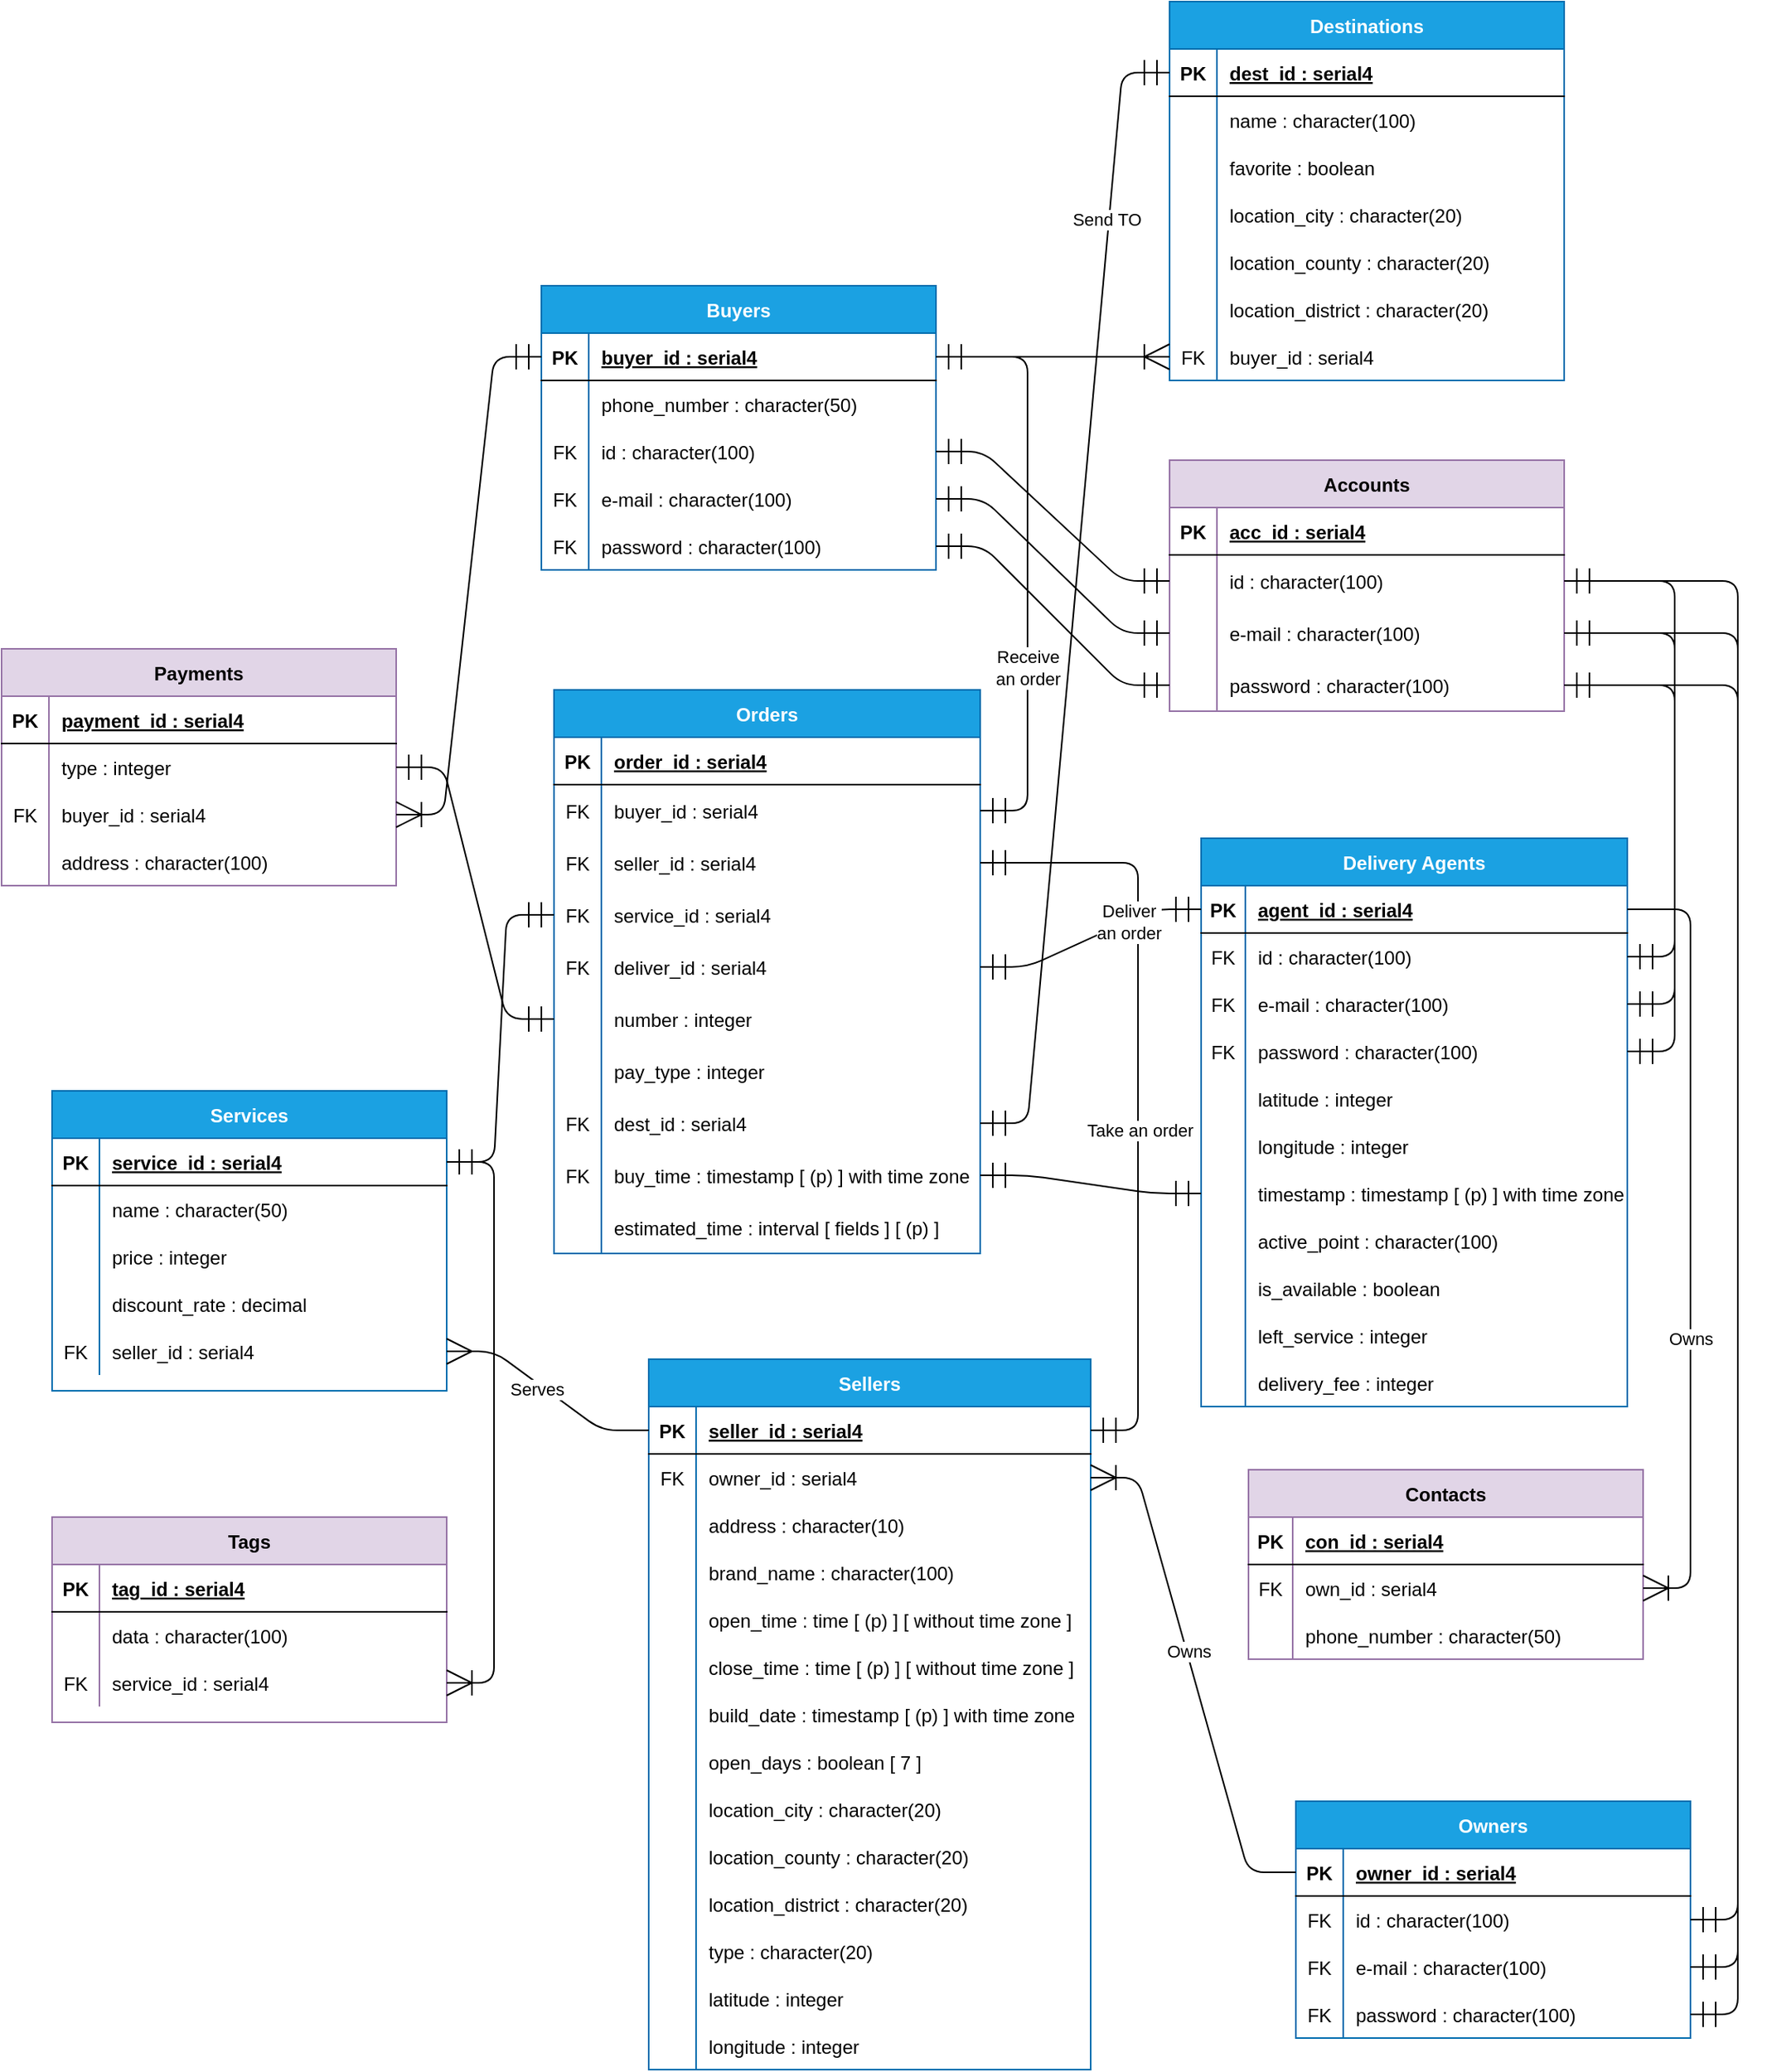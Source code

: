 <mxfile version="15.3.5" type="device"><diagram id="R2lEEEUBdFMjLlhIrx00" name="Page-1"><mxGraphModel dx="439" dy="2615" grid="1" gridSize="10" guides="1" tooltips="1" connect="1" arrows="1" fold="1" page="1" pageScale="1" pageWidth="1654" pageHeight="2336" math="0" shadow="0" extFonts="Permanent Marker^https://fonts.googleapis.com/css?family=Permanent+Marker"><root><mxCell id="0"/><mxCell id="1" parent="0"/><mxCell id="C-vyLk0tnHw3VtMMgP7b-23" value="Buyers" style="shape=table;startSize=30;container=1;collapsible=1;childLayout=tableLayout;fixedRows=1;rowLines=0;fontStyle=1;align=center;resizeLast=1;fillColor=#1ba1e2;strokeColor=#006EAF;fontColor=#ffffff;" parent="1" vertex="1"><mxGeometry x="522" y="90" width="250" height="180" as="geometry"/></mxCell><mxCell id="C-vyLk0tnHw3VtMMgP7b-24" value="" style="shape=partialRectangle;collapsible=0;dropTarget=0;pointerEvents=0;fillColor=none;points=[[0,0.5],[1,0.5]];portConstraint=eastwest;top=0;left=0;right=0;bottom=1;" parent="C-vyLk0tnHw3VtMMgP7b-23" vertex="1"><mxGeometry y="30" width="250" height="30" as="geometry"/></mxCell><mxCell id="C-vyLk0tnHw3VtMMgP7b-25" value="PK" style="shape=partialRectangle;overflow=hidden;connectable=0;fillColor=none;top=0;left=0;bottom=0;right=0;fontStyle=1;" parent="C-vyLk0tnHw3VtMMgP7b-24" vertex="1"><mxGeometry width="30" height="30" as="geometry"><mxRectangle width="30" height="30" as="alternateBounds"/></mxGeometry></mxCell><mxCell id="C-vyLk0tnHw3VtMMgP7b-26" value="buyer_id : serial4" style="shape=partialRectangle;overflow=hidden;connectable=0;fillColor=none;top=0;left=0;bottom=0;right=0;align=left;spacingLeft=6;fontStyle=5;" parent="C-vyLk0tnHw3VtMMgP7b-24" vertex="1"><mxGeometry x="30" width="220" height="30" as="geometry"><mxRectangle width="220" height="30" as="alternateBounds"/></mxGeometry></mxCell><mxCell id="C-vyLk0tnHw3VtMMgP7b-27" value="" style="shape=partialRectangle;collapsible=0;dropTarget=0;pointerEvents=0;fillColor=none;points=[[0,0.5],[1,0.5]];portConstraint=eastwest;top=0;left=0;right=0;bottom=0;" parent="C-vyLk0tnHw3VtMMgP7b-23" vertex="1"><mxGeometry y="60" width="250" height="30" as="geometry"/></mxCell><mxCell id="C-vyLk0tnHw3VtMMgP7b-28" value="" style="shape=partialRectangle;overflow=hidden;connectable=0;fillColor=none;top=0;left=0;bottom=0;right=0;" parent="C-vyLk0tnHw3VtMMgP7b-27" vertex="1"><mxGeometry width="30" height="30" as="geometry"><mxRectangle width="30" height="30" as="alternateBounds"/></mxGeometry></mxCell><mxCell id="C-vyLk0tnHw3VtMMgP7b-29" value="phone_number : character(50)" style="shape=partialRectangle;overflow=hidden;connectable=0;fillColor=none;top=0;left=0;bottom=0;right=0;align=left;spacingLeft=6;" parent="C-vyLk0tnHw3VtMMgP7b-27" vertex="1"><mxGeometry x="30" width="220" height="30" as="geometry"><mxRectangle width="220" height="30" as="alternateBounds"/></mxGeometry></mxCell><mxCell id="YPDHwvJ2k6E3-ypcguNq-50" value="" style="shape=partialRectangle;collapsible=0;dropTarget=0;pointerEvents=0;fillColor=none;points=[[0,0.5],[1,0.5]];portConstraint=eastwest;top=0;left=0;right=0;bottom=0;" parent="C-vyLk0tnHw3VtMMgP7b-23" vertex="1"><mxGeometry y="90" width="250" height="30" as="geometry"/></mxCell><mxCell id="YPDHwvJ2k6E3-ypcguNq-51" value="FK" style="shape=partialRectangle;overflow=hidden;connectable=0;fillColor=none;top=0;left=0;bottom=0;right=0;" parent="YPDHwvJ2k6E3-ypcguNq-50" vertex="1"><mxGeometry width="30" height="30" as="geometry"><mxRectangle width="30" height="30" as="alternateBounds"/></mxGeometry></mxCell><mxCell id="YPDHwvJ2k6E3-ypcguNq-52" value="id : character(100)" style="shape=partialRectangle;overflow=hidden;connectable=0;fillColor=none;top=0;left=0;bottom=0;right=0;align=left;spacingLeft=6;" parent="YPDHwvJ2k6E3-ypcguNq-50" vertex="1"><mxGeometry x="30" width="220" height="30" as="geometry"><mxRectangle width="220" height="30" as="alternateBounds"/></mxGeometry></mxCell><mxCell id="YPDHwvJ2k6E3-ypcguNq-53" value="" style="shape=partialRectangle;collapsible=0;dropTarget=0;pointerEvents=0;fillColor=none;points=[[0,0.5],[1,0.5]];portConstraint=eastwest;top=0;left=0;right=0;bottom=0;" parent="C-vyLk0tnHw3VtMMgP7b-23" vertex="1"><mxGeometry y="120" width="250" height="30" as="geometry"/></mxCell><mxCell id="YPDHwvJ2k6E3-ypcguNq-54" value="FK" style="shape=partialRectangle;overflow=hidden;connectable=0;fillColor=none;top=0;left=0;bottom=0;right=0;" parent="YPDHwvJ2k6E3-ypcguNq-53" vertex="1"><mxGeometry width="30" height="30" as="geometry"><mxRectangle width="30" height="30" as="alternateBounds"/></mxGeometry></mxCell><mxCell id="YPDHwvJ2k6E3-ypcguNq-55" value="e-mail : character(100)" style="shape=partialRectangle;overflow=hidden;connectable=0;fillColor=none;top=0;left=0;bottom=0;right=0;align=left;spacingLeft=6;" parent="YPDHwvJ2k6E3-ypcguNq-53" vertex="1"><mxGeometry x="30" width="220" height="30" as="geometry"><mxRectangle width="220" height="30" as="alternateBounds"/></mxGeometry></mxCell><mxCell id="YPDHwvJ2k6E3-ypcguNq-56" value="" style="shape=partialRectangle;collapsible=0;dropTarget=0;pointerEvents=0;fillColor=none;points=[[0,0.5],[1,0.5]];portConstraint=eastwest;top=0;left=0;right=0;bottom=0;" parent="C-vyLk0tnHw3VtMMgP7b-23" vertex="1"><mxGeometry y="150" width="250" height="30" as="geometry"/></mxCell><mxCell id="YPDHwvJ2k6E3-ypcguNq-57" value="FK" style="shape=partialRectangle;overflow=hidden;connectable=0;fillColor=none;top=0;left=0;bottom=0;right=0;" parent="YPDHwvJ2k6E3-ypcguNq-56" vertex="1"><mxGeometry width="30" height="30" as="geometry"><mxRectangle width="30" height="30" as="alternateBounds"/></mxGeometry></mxCell><mxCell id="YPDHwvJ2k6E3-ypcguNq-58" value="password : character(100)" style="shape=partialRectangle;overflow=hidden;connectable=0;fillColor=none;top=0;left=0;bottom=0;right=0;align=left;spacingLeft=6;" parent="YPDHwvJ2k6E3-ypcguNq-56" vertex="1"><mxGeometry x="30" width="220" height="30" as="geometry"><mxRectangle width="220" height="30" as="alternateBounds"/></mxGeometry></mxCell><mxCell id="POXtYsGAqBWfxGXEKOTw-1" value="Payments" style="shape=table;startSize=30;container=1;collapsible=1;childLayout=tableLayout;fixedRows=1;rowLines=0;fontStyle=1;align=center;resizeLast=1;fillColor=#e1d5e7;strokeColor=#9673a6;" parent="1" vertex="1"><mxGeometry x="180" y="320" width="250" height="150" as="geometry"/></mxCell><mxCell id="POXtYsGAqBWfxGXEKOTw-2" value="" style="shape=partialRectangle;collapsible=0;dropTarget=0;pointerEvents=0;fillColor=none;points=[[0,0.5],[1,0.5]];portConstraint=eastwest;top=0;left=0;right=0;bottom=1;" parent="POXtYsGAqBWfxGXEKOTw-1" vertex="1"><mxGeometry y="30" width="250" height="30" as="geometry"/></mxCell><mxCell id="POXtYsGAqBWfxGXEKOTw-3" value="PK" style="shape=partialRectangle;overflow=hidden;connectable=0;fillColor=none;top=0;left=0;bottom=0;right=0;fontStyle=1;" parent="POXtYsGAqBWfxGXEKOTw-2" vertex="1"><mxGeometry width="30" height="30" as="geometry"><mxRectangle width="30" height="30" as="alternateBounds"/></mxGeometry></mxCell><mxCell id="POXtYsGAqBWfxGXEKOTw-4" value="payment_id : serial4" style="shape=partialRectangle;overflow=hidden;connectable=0;fillColor=none;top=0;left=0;bottom=0;right=0;align=left;spacingLeft=6;fontStyle=5;" parent="POXtYsGAqBWfxGXEKOTw-2" vertex="1"><mxGeometry x="30" width="220" height="30" as="geometry"><mxRectangle width="220" height="30" as="alternateBounds"/></mxGeometry></mxCell><mxCell id="POXtYsGAqBWfxGXEKOTw-5" value="" style="shape=partialRectangle;collapsible=0;dropTarget=0;pointerEvents=0;fillColor=none;points=[[0,0.5],[1,0.5]];portConstraint=eastwest;top=0;left=0;right=0;bottom=0;" parent="POXtYsGAqBWfxGXEKOTw-1" vertex="1"><mxGeometry y="60" width="250" height="30" as="geometry"/></mxCell><mxCell id="POXtYsGAqBWfxGXEKOTw-6" value="" style="shape=partialRectangle;overflow=hidden;connectable=0;fillColor=none;top=0;left=0;bottom=0;right=0;" parent="POXtYsGAqBWfxGXEKOTw-5" vertex="1"><mxGeometry width="30" height="30" as="geometry"><mxRectangle width="30" height="30" as="alternateBounds"/></mxGeometry></mxCell><mxCell id="POXtYsGAqBWfxGXEKOTw-7" value="type : integer" style="shape=partialRectangle;overflow=hidden;connectable=0;fillColor=none;top=0;left=0;bottom=0;right=0;align=left;spacingLeft=6;" parent="POXtYsGAqBWfxGXEKOTw-5" vertex="1"><mxGeometry x="30" width="220" height="30" as="geometry"><mxRectangle width="220" height="30" as="alternateBounds"/></mxGeometry></mxCell><mxCell id="POXtYsGAqBWfxGXEKOTw-8" value="" style="shape=partialRectangle;collapsible=0;dropTarget=0;pointerEvents=0;fillColor=none;points=[[0,0.5],[1,0.5]];portConstraint=eastwest;top=0;left=0;right=0;bottom=0;" parent="POXtYsGAqBWfxGXEKOTw-1" vertex="1"><mxGeometry y="90" width="250" height="30" as="geometry"/></mxCell><mxCell id="POXtYsGAqBWfxGXEKOTw-9" value="FK" style="shape=partialRectangle;overflow=hidden;connectable=0;fillColor=none;top=0;left=0;bottom=0;right=0;" parent="POXtYsGAqBWfxGXEKOTw-8" vertex="1"><mxGeometry width="30" height="30" as="geometry"><mxRectangle width="30" height="30" as="alternateBounds"/></mxGeometry></mxCell><mxCell id="POXtYsGAqBWfxGXEKOTw-10" value="buyer_id : serial4" style="shape=partialRectangle;overflow=hidden;connectable=0;fillColor=none;top=0;left=0;bottom=0;right=0;align=left;spacingLeft=6;" parent="POXtYsGAqBWfxGXEKOTw-8" vertex="1"><mxGeometry x="30" width="220" height="30" as="geometry"><mxRectangle width="220" height="30" as="alternateBounds"/></mxGeometry></mxCell><mxCell id="POXtYsGAqBWfxGXEKOTw-11" value="" style="shape=partialRectangle;collapsible=0;dropTarget=0;pointerEvents=0;fillColor=none;points=[[0,0.5],[1,0.5]];portConstraint=eastwest;top=0;left=0;right=0;bottom=0;" parent="POXtYsGAqBWfxGXEKOTw-1" vertex="1"><mxGeometry y="120" width="250" height="30" as="geometry"/></mxCell><mxCell id="POXtYsGAqBWfxGXEKOTw-12" value="" style="shape=partialRectangle;overflow=hidden;connectable=0;fillColor=none;top=0;left=0;bottom=0;right=0;" parent="POXtYsGAqBWfxGXEKOTw-11" vertex="1"><mxGeometry width="30" height="30" as="geometry"><mxRectangle width="30" height="30" as="alternateBounds"/></mxGeometry></mxCell><mxCell id="POXtYsGAqBWfxGXEKOTw-13" value="address : character(100)" style="shape=partialRectangle;overflow=hidden;connectable=0;fillColor=none;top=0;left=0;bottom=0;right=0;align=left;spacingLeft=6;" parent="POXtYsGAqBWfxGXEKOTw-11" vertex="1"><mxGeometry x="30" width="220" height="30" as="geometry"><mxRectangle width="220" height="30" as="alternateBounds"/></mxGeometry></mxCell><mxCell id="POXtYsGAqBWfxGXEKOTw-14" value="Sellers" style="shape=table;startSize=30;container=1;collapsible=1;childLayout=tableLayout;fixedRows=1;rowLines=0;fontStyle=1;align=center;resizeLast=1;fillColor=#1ba1e2;strokeColor=#006EAF;fontColor=#ffffff;" parent="1" vertex="1"><mxGeometry x="590" y="770" width="280" height="450" as="geometry"/></mxCell><mxCell id="POXtYsGAqBWfxGXEKOTw-15" value="" style="shape=partialRectangle;collapsible=0;dropTarget=0;pointerEvents=0;fillColor=none;points=[[0,0.5],[1,0.5]];portConstraint=eastwest;top=0;left=0;right=0;bottom=1;" parent="POXtYsGAqBWfxGXEKOTw-14" vertex="1"><mxGeometry y="30" width="280" height="30" as="geometry"/></mxCell><mxCell id="POXtYsGAqBWfxGXEKOTw-16" value="PK" style="shape=partialRectangle;overflow=hidden;connectable=0;fillColor=none;top=0;left=0;bottom=0;right=0;fontStyle=1;" parent="POXtYsGAqBWfxGXEKOTw-15" vertex="1"><mxGeometry width="30" height="30" as="geometry"><mxRectangle width="30" height="30" as="alternateBounds"/></mxGeometry></mxCell><mxCell id="POXtYsGAqBWfxGXEKOTw-17" value="seller_id : serial4" style="shape=partialRectangle;overflow=hidden;connectable=0;fillColor=none;top=0;left=0;bottom=0;right=0;align=left;spacingLeft=6;fontStyle=5;" parent="POXtYsGAqBWfxGXEKOTw-15" vertex="1"><mxGeometry x="30" width="250" height="30" as="geometry"><mxRectangle width="250" height="30" as="alternateBounds"/></mxGeometry></mxCell><mxCell id="POXtYsGAqBWfxGXEKOTw-21" value="" style="shape=partialRectangle;collapsible=0;dropTarget=0;pointerEvents=0;fillColor=none;points=[[0,0.5],[1,0.5]];portConstraint=eastwest;top=0;left=0;right=0;bottom=0;" parent="POXtYsGAqBWfxGXEKOTw-14" vertex="1"><mxGeometry y="60" width="280" height="30" as="geometry"/></mxCell><mxCell id="POXtYsGAqBWfxGXEKOTw-22" value="FK" style="shape=partialRectangle;overflow=hidden;connectable=0;fillColor=none;top=0;left=0;bottom=0;right=0;" parent="POXtYsGAqBWfxGXEKOTw-21" vertex="1"><mxGeometry width="30" height="30" as="geometry"><mxRectangle width="30" height="30" as="alternateBounds"/></mxGeometry></mxCell><mxCell id="POXtYsGAqBWfxGXEKOTw-23" value="owner_id : serial4" style="shape=partialRectangle;overflow=hidden;connectable=0;fillColor=none;top=0;left=0;bottom=0;right=0;align=left;spacingLeft=6;" parent="POXtYsGAqBWfxGXEKOTw-21" vertex="1"><mxGeometry x="30" width="250" height="30" as="geometry"><mxRectangle width="250" height="30" as="alternateBounds"/></mxGeometry></mxCell><mxCell id="POXtYsGAqBWfxGXEKOTw-24" value="" style="shape=partialRectangle;collapsible=0;dropTarget=0;pointerEvents=0;fillColor=none;points=[[0,0.5],[1,0.5]];portConstraint=eastwest;top=0;left=0;right=0;bottom=0;" parent="POXtYsGAqBWfxGXEKOTw-14" vertex="1"><mxGeometry y="90" width="280" height="30" as="geometry"/></mxCell><mxCell id="POXtYsGAqBWfxGXEKOTw-25" value="" style="shape=partialRectangle;overflow=hidden;connectable=0;fillColor=none;top=0;left=0;bottom=0;right=0;" parent="POXtYsGAqBWfxGXEKOTw-24" vertex="1"><mxGeometry width="30" height="30" as="geometry"><mxRectangle width="30" height="30" as="alternateBounds"/></mxGeometry></mxCell><mxCell id="POXtYsGAqBWfxGXEKOTw-26" value="address : character(10)" style="shape=partialRectangle;overflow=hidden;connectable=0;fillColor=none;top=0;left=0;bottom=0;right=0;align=left;spacingLeft=6;" parent="POXtYsGAqBWfxGXEKOTw-24" vertex="1"><mxGeometry x="30" width="250" height="30" as="geometry"><mxRectangle width="250" height="30" as="alternateBounds"/></mxGeometry></mxCell><mxCell id="POXtYsGAqBWfxGXEKOTw-27" value="" style="shape=partialRectangle;collapsible=0;dropTarget=0;pointerEvents=0;fillColor=none;points=[[0,0.5],[1,0.5]];portConstraint=eastwest;top=0;left=0;right=0;bottom=0;" parent="POXtYsGAqBWfxGXEKOTw-14" vertex="1"><mxGeometry y="120" width="280" height="30" as="geometry"/></mxCell><mxCell id="POXtYsGAqBWfxGXEKOTw-28" value="" style="shape=partialRectangle;overflow=hidden;connectable=0;fillColor=none;top=0;left=0;bottom=0;right=0;" parent="POXtYsGAqBWfxGXEKOTw-27" vertex="1"><mxGeometry width="30" height="30" as="geometry"><mxRectangle width="30" height="30" as="alternateBounds"/></mxGeometry></mxCell><mxCell id="POXtYsGAqBWfxGXEKOTw-29" value="brand_name : character(100)" style="shape=partialRectangle;overflow=hidden;connectable=0;fillColor=none;top=0;left=0;bottom=0;right=0;align=left;spacingLeft=6;" parent="POXtYsGAqBWfxGXEKOTw-27" vertex="1"><mxGeometry x="30" width="250" height="30" as="geometry"><mxRectangle width="250" height="30" as="alternateBounds"/></mxGeometry></mxCell><mxCell id="POXtYsGAqBWfxGXEKOTw-33" value="" style="shape=partialRectangle;collapsible=0;dropTarget=0;pointerEvents=0;fillColor=none;points=[[0,0.5],[1,0.5]];portConstraint=eastwest;top=0;left=0;right=0;bottom=0;" parent="POXtYsGAqBWfxGXEKOTw-14" vertex="1"><mxGeometry y="150" width="280" height="30" as="geometry"/></mxCell><mxCell id="POXtYsGAqBWfxGXEKOTw-34" value="" style="shape=partialRectangle;overflow=hidden;connectable=0;fillColor=none;top=0;left=0;bottom=0;right=0;" parent="POXtYsGAqBWfxGXEKOTw-33" vertex="1"><mxGeometry width="30" height="30" as="geometry"><mxRectangle width="30" height="30" as="alternateBounds"/></mxGeometry></mxCell><mxCell id="POXtYsGAqBWfxGXEKOTw-35" value="open_time : time [ (p) ] [ without time zone ]" style="shape=partialRectangle;overflow=hidden;connectable=0;fillColor=none;top=0;left=0;bottom=0;right=0;align=left;spacingLeft=6;" parent="POXtYsGAqBWfxGXEKOTw-33" vertex="1"><mxGeometry x="30" width="250" height="30" as="geometry"><mxRectangle width="250" height="30" as="alternateBounds"/></mxGeometry></mxCell><mxCell id="POXtYsGAqBWfxGXEKOTw-36" value="" style="shape=partialRectangle;collapsible=0;dropTarget=0;pointerEvents=0;fillColor=none;points=[[0,0.5],[1,0.5]];portConstraint=eastwest;top=0;left=0;right=0;bottom=0;" parent="POXtYsGAqBWfxGXEKOTw-14" vertex="1"><mxGeometry y="180" width="280" height="30" as="geometry"/></mxCell><mxCell id="POXtYsGAqBWfxGXEKOTw-37" value="" style="shape=partialRectangle;overflow=hidden;connectable=0;fillColor=none;top=0;left=0;bottom=0;right=0;" parent="POXtYsGAqBWfxGXEKOTw-36" vertex="1"><mxGeometry width="30" height="30" as="geometry"><mxRectangle width="30" height="30" as="alternateBounds"/></mxGeometry></mxCell><mxCell id="POXtYsGAqBWfxGXEKOTw-38" value="close_time : time [ (p) ] [ without time zone ]" style="shape=partialRectangle;overflow=hidden;connectable=0;fillColor=none;top=0;left=0;bottom=0;right=0;align=left;spacingLeft=6;" parent="POXtYsGAqBWfxGXEKOTw-36" vertex="1"><mxGeometry x="30" width="250" height="30" as="geometry"><mxRectangle width="250" height="30" as="alternateBounds"/></mxGeometry></mxCell><mxCell id="POXtYsGAqBWfxGXEKOTw-61" value="" style="shape=partialRectangle;collapsible=0;dropTarget=0;pointerEvents=0;fillColor=none;points=[[0,0.5],[1,0.5]];portConstraint=eastwest;top=0;left=0;right=0;bottom=0;" parent="POXtYsGAqBWfxGXEKOTw-14" vertex="1"><mxGeometry y="210" width="280" height="30" as="geometry"/></mxCell><mxCell id="POXtYsGAqBWfxGXEKOTw-62" value="" style="shape=partialRectangle;overflow=hidden;connectable=0;fillColor=none;top=0;left=0;bottom=0;right=0;" parent="POXtYsGAqBWfxGXEKOTw-61" vertex="1"><mxGeometry width="30" height="30" as="geometry"><mxRectangle width="30" height="30" as="alternateBounds"/></mxGeometry></mxCell><mxCell id="POXtYsGAqBWfxGXEKOTw-63" value="build_date : timestamp [ (p) ] with time zone" style="shape=partialRectangle;overflow=hidden;connectable=0;fillColor=none;top=0;left=0;bottom=0;right=0;align=left;spacingLeft=6;" parent="POXtYsGAqBWfxGXEKOTw-61" vertex="1"><mxGeometry x="30" width="250" height="30" as="geometry"><mxRectangle width="250" height="30" as="alternateBounds"/></mxGeometry></mxCell><mxCell id="POXtYsGAqBWfxGXEKOTw-64" value="" style="shape=partialRectangle;collapsible=0;dropTarget=0;pointerEvents=0;fillColor=none;points=[[0,0.5],[1,0.5]];portConstraint=eastwest;top=0;left=0;right=0;bottom=0;" parent="POXtYsGAqBWfxGXEKOTw-14" vertex="1"><mxGeometry y="240" width="280" height="30" as="geometry"/></mxCell><mxCell id="POXtYsGAqBWfxGXEKOTw-65" value="" style="shape=partialRectangle;overflow=hidden;connectable=0;fillColor=none;top=0;left=0;bottom=0;right=0;" parent="POXtYsGAqBWfxGXEKOTw-64" vertex="1"><mxGeometry width="30" height="30" as="geometry"><mxRectangle width="30" height="30" as="alternateBounds"/></mxGeometry></mxCell><mxCell id="POXtYsGAqBWfxGXEKOTw-66" value="open_days : boolean [ 7 ]" style="shape=partialRectangle;overflow=hidden;connectable=0;fillColor=none;top=0;left=0;bottom=0;right=0;align=left;spacingLeft=6;" parent="POXtYsGAqBWfxGXEKOTw-64" vertex="1"><mxGeometry x="30" width="250" height="30" as="geometry"><mxRectangle width="250" height="30" as="alternateBounds"/></mxGeometry></mxCell><mxCell id="POXtYsGAqBWfxGXEKOTw-67" value="" style="shape=partialRectangle;collapsible=0;dropTarget=0;pointerEvents=0;fillColor=none;points=[[0,0.5],[1,0.5]];portConstraint=eastwest;top=0;left=0;right=0;bottom=0;" parent="POXtYsGAqBWfxGXEKOTw-14" vertex="1"><mxGeometry y="270" width="280" height="30" as="geometry"/></mxCell><mxCell id="POXtYsGAqBWfxGXEKOTw-68" value="" style="shape=partialRectangle;overflow=hidden;connectable=0;fillColor=none;top=0;left=0;bottom=0;right=0;" parent="POXtYsGAqBWfxGXEKOTw-67" vertex="1"><mxGeometry width="30" height="30" as="geometry"><mxRectangle width="30" height="30" as="alternateBounds"/></mxGeometry></mxCell><mxCell id="POXtYsGAqBWfxGXEKOTw-69" value="location_city : character(20)" style="shape=partialRectangle;overflow=hidden;connectable=0;fillColor=none;top=0;left=0;bottom=0;right=0;align=left;spacingLeft=6;" parent="POXtYsGAqBWfxGXEKOTw-67" vertex="1"><mxGeometry x="30" width="250" height="30" as="geometry"><mxRectangle width="250" height="30" as="alternateBounds"/></mxGeometry></mxCell><mxCell id="POXtYsGAqBWfxGXEKOTw-70" value="" style="shape=partialRectangle;collapsible=0;dropTarget=0;pointerEvents=0;fillColor=none;points=[[0,0.5],[1,0.5]];portConstraint=eastwest;top=0;left=0;right=0;bottom=0;" parent="POXtYsGAqBWfxGXEKOTw-14" vertex="1"><mxGeometry y="300" width="280" height="30" as="geometry"/></mxCell><mxCell id="POXtYsGAqBWfxGXEKOTw-71" value="" style="shape=partialRectangle;overflow=hidden;connectable=0;fillColor=none;top=0;left=0;bottom=0;right=0;" parent="POXtYsGAqBWfxGXEKOTw-70" vertex="1"><mxGeometry width="30" height="30" as="geometry"><mxRectangle width="30" height="30" as="alternateBounds"/></mxGeometry></mxCell><mxCell id="POXtYsGAqBWfxGXEKOTw-72" value="location_county : character(20)" style="shape=partialRectangle;overflow=hidden;connectable=0;fillColor=none;top=0;left=0;bottom=0;right=0;align=left;spacingLeft=6;" parent="POXtYsGAqBWfxGXEKOTw-70" vertex="1"><mxGeometry x="30" width="250" height="30" as="geometry"><mxRectangle width="250" height="30" as="alternateBounds"/></mxGeometry></mxCell><mxCell id="POXtYsGAqBWfxGXEKOTw-73" value="" style="shape=partialRectangle;collapsible=0;dropTarget=0;pointerEvents=0;fillColor=none;points=[[0,0.5],[1,0.5]];portConstraint=eastwest;top=0;left=0;right=0;bottom=0;" parent="POXtYsGAqBWfxGXEKOTw-14" vertex="1"><mxGeometry y="330" width="280" height="30" as="geometry"/></mxCell><mxCell id="POXtYsGAqBWfxGXEKOTw-74" value="" style="shape=partialRectangle;overflow=hidden;connectable=0;fillColor=none;top=0;left=0;bottom=0;right=0;" parent="POXtYsGAqBWfxGXEKOTw-73" vertex="1"><mxGeometry width="30" height="30" as="geometry"><mxRectangle width="30" height="30" as="alternateBounds"/></mxGeometry></mxCell><mxCell id="POXtYsGAqBWfxGXEKOTw-75" value="location_district : character(20)" style="shape=partialRectangle;overflow=hidden;connectable=0;fillColor=none;top=0;left=0;bottom=0;right=0;align=left;spacingLeft=6;" parent="POXtYsGAqBWfxGXEKOTw-73" vertex="1"><mxGeometry x="30" width="250" height="30" as="geometry"><mxRectangle width="250" height="30" as="alternateBounds"/></mxGeometry></mxCell><mxCell id="dAmFT6pwO5LHnJPjxMTj-1" value="" style="shape=partialRectangle;collapsible=0;dropTarget=0;pointerEvents=0;fillColor=none;points=[[0,0.5],[1,0.5]];portConstraint=eastwest;top=0;left=0;right=0;bottom=0;" parent="POXtYsGAqBWfxGXEKOTw-14" vertex="1"><mxGeometry y="360" width="280" height="30" as="geometry"/></mxCell><mxCell id="dAmFT6pwO5LHnJPjxMTj-2" value="" style="shape=partialRectangle;overflow=hidden;connectable=0;fillColor=none;top=0;left=0;bottom=0;right=0;" parent="dAmFT6pwO5LHnJPjxMTj-1" vertex="1"><mxGeometry width="30" height="30" as="geometry"><mxRectangle width="30" height="30" as="alternateBounds"/></mxGeometry></mxCell><mxCell id="dAmFT6pwO5LHnJPjxMTj-3" value="type : character(20)" style="shape=partialRectangle;overflow=hidden;connectable=0;fillColor=none;top=0;left=0;bottom=0;right=0;align=left;spacingLeft=6;" parent="dAmFT6pwO5LHnJPjxMTj-1" vertex="1"><mxGeometry x="30" width="250" height="30" as="geometry"><mxRectangle width="250" height="30" as="alternateBounds"/></mxGeometry></mxCell><mxCell id="9d5hJUyQDqwqW7Ml_JNv-1" value="" style="shape=partialRectangle;collapsible=0;dropTarget=0;pointerEvents=0;fillColor=none;points=[[0,0.5],[1,0.5]];portConstraint=eastwest;top=0;left=0;right=0;bottom=0;" vertex="1" parent="POXtYsGAqBWfxGXEKOTw-14"><mxGeometry y="390" width="280" height="30" as="geometry"/></mxCell><mxCell id="9d5hJUyQDqwqW7Ml_JNv-2" value="" style="shape=partialRectangle;overflow=hidden;connectable=0;fillColor=none;top=0;left=0;bottom=0;right=0;" vertex="1" parent="9d5hJUyQDqwqW7Ml_JNv-1"><mxGeometry width="30" height="30" as="geometry"><mxRectangle width="30" height="30" as="alternateBounds"/></mxGeometry></mxCell><mxCell id="9d5hJUyQDqwqW7Ml_JNv-3" value="latitude : integer" style="shape=partialRectangle;overflow=hidden;connectable=0;fillColor=none;top=0;left=0;bottom=0;right=0;align=left;spacingLeft=6;" vertex="1" parent="9d5hJUyQDqwqW7Ml_JNv-1"><mxGeometry x="30" width="250" height="30" as="geometry"><mxRectangle width="250" height="30" as="alternateBounds"/></mxGeometry></mxCell><mxCell id="9d5hJUyQDqwqW7Ml_JNv-4" value="" style="shape=partialRectangle;collapsible=0;dropTarget=0;pointerEvents=0;fillColor=none;points=[[0,0.5],[1,0.5]];portConstraint=eastwest;top=0;left=0;right=0;bottom=0;" vertex="1" parent="POXtYsGAqBWfxGXEKOTw-14"><mxGeometry y="420" width="280" height="30" as="geometry"/></mxCell><mxCell id="9d5hJUyQDqwqW7Ml_JNv-5" value="" style="shape=partialRectangle;overflow=hidden;connectable=0;fillColor=none;top=0;left=0;bottom=0;right=0;" vertex="1" parent="9d5hJUyQDqwqW7Ml_JNv-4"><mxGeometry width="30" height="30" as="geometry"><mxRectangle width="30" height="30" as="alternateBounds"/></mxGeometry></mxCell><mxCell id="9d5hJUyQDqwqW7Ml_JNv-6" value="longitude : integer" style="shape=partialRectangle;overflow=hidden;connectable=0;fillColor=none;top=0;left=0;bottom=0;right=0;align=left;spacingLeft=6;" vertex="1" parent="9d5hJUyQDqwqW7Ml_JNv-4"><mxGeometry x="30" width="250" height="30" as="geometry"><mxRectangle width="250" height="30" as="alternateBounds"/></mxGeometry></mxCell><mxCell id="POXtYsGAqBWfxGXEKOTw-39" value="Delivery Agents" style="shape=table;startSize=30;container=1;collapsible=1;childLayout=tableLayout;fixedRows=1;rowLines=0;fontStyle=1;align=center;resizeLast=1;fillColor=#1ba1e2;strokeColor=#006EAF;fontColor=#ffffff;" parent="1" vertex="1"><mxGeometry x="940" y="440" width="270" height="360" as="geometry"/></mxCell><mxCell id="POXtYsGAqBWfxGXEKOTw-40" value="" style="shape=partialRectangle;collapsible=0;dropTarget=0;pointerEvents=0;fillColor=none;points=[[0,0.5],[1,0.5]];portConstraint=eastwest;top=0;left=0;right=0;bottom=1;" parent="POXtYsGAqBWfxGXEKOTw-39" vertex="1"><mxGeometry y="30" width="270" height="30" as="geometry"/></mxCell><mxCell id="POXtYsGAqBWfxGXEKOTw-41" value="PK" style="shape=partialRectangle;overflow=hidden;connectable=0;fillColor=none;top=0;left=0;bottom=0;right=0;fontStyle=1;" parent="POXtYsGAqBWfxGXEKOTw-40" vertex="1"><mxGeometry width="28" height="30" as="geometry"><mxRectangle width="28" height="30" as="alternateBounds"/></mxGeometry></mxCell><mxCell id="POXtYsGAqBWfxGXEKOTw-42" value="agent_id : serial4" style="shape=partialRectangle;overflow=hidden;connectable=0;fillColor=none;top=0;left=0;bottom=0;right=0;align=left;spacingLeft=6;fontStyle=5;" parent="POXtYsGAqBWfxGXEKOTw-40" vertex="1"><mxGeometry x="28" width="242" height="30" as="geometry"><mxRectangle width="242" height="30" as="alternateBounds"/></mxGeometry></mxCell><mxCell id="POXtYsGAqBWfxGXEKOTw-43" value="" style="shape=partialRectangle;collapsible=0;dropTarget=0;pointerEvents=0;fillColor=none;points=[[0,0.5],[1,0.5]];portConstraint=eastwest;top=0;left=0;right=0;bottom=0;" parent="POXtYsGAqBWfxGXEKOTw-39" vertex="1"><mxGeometry y="60" width="270" height="30" as="geometry"/></mxCell><mxCell id="POXtYsGAqBWfxGXEKOTw-44" value="FK" style="shape=partialRectangle;overflow=hidden;connectable=0;fillColor=none;top=0;left=0;bottom=0;right=0;" parent="POXtYsGAqBWfxGXEKOTw-43" vertex="1"><mxGeometry width="28" height="30" as="geometry"><mxRectangle width="28" height="30" as="alternateBounds"/></mxGeometry></mxCell><mxCell id="POXtYsGAqBWfxGXEKOTw-45" value="id : character(100)" style="shape=partialRectangle;overflow=hidden;connectable=0;fillColor=none;top=0;left=0;bottom=0;right=0;align=left;spacingLeft=6;" parent="POXtYsGAqBWfxGXEKOTw-43" vertex="1"><mxGeometry x="28" width="242" height="30" as="geometry"><mxRectangle width="242" height="30" as="alternateBounds"/></mxGeometry></mxCell><mxCell id="dAmFT6pwO5LHnJPjxMTj-4" value="" style="shape=partialRectangle;collapsible=0;dropTarget=0;pointerEvents=0;fillColor=none;points=[[0,0.5],[1,0.5]];portConstraint=eastwest;top=0;left=0;right=0;bottom=0;" parent="POXtYsGAqBWfxGXEKOTw-39" vertex="1"><mxGeometry y="90" width="270" height="30" as="geometry"/></mxCell><mxCell id="dAmFT6pwO5LHnJPjxMTj-5" value="FK" style="shape=partialRectangle;overflow=hidden;connectable=0;fillColor=none;top=0;left=0;bottom=0;right=0;" parent="dAmFT6pwO5LHnJPjxMTj-4" vertex="1"><mxGeometry width="28" height="30" as="geometry"><mxRectangle width="28" height="30" as="alternateBounds"/></mxGeometry></mxCell><mxCell id="dAmFT6pwO5LHnJPjxMTj-6" value="e-mail : character(100)" style="shape=partialRectangle;overflow=hidden;connectable=0;fillColor=none;top=0;left=0;bottom=0;right=0;align=left;spacingLeft=6;" parent="dAmFT6pwO5LHnJPjxMTj-4" vertex="1"><mxGeometry x="28" width="242" height="30" as="geometry"><mxRectangle width="242" height="30" as="alternateBounds"/></mxGeometry></mxCell><mxCell id="dAmFT6pwO5LHnJPjxMTj-7" value="" style="shape=partialRectangle;collapsible=0;dropTarget=0;pointerEvents=0;fillColor=none;points=[[0,0.5],[1,0.5]];portConstraint=eastwest;top=0;left=0;right=0;bottom=0;" parent="POXtYsGAqBWfxGXEKOTw-39" vertex="1"><mxGeometry y="120" width="270" height="30" as="geometry"/></mxCell><mxCell id="dAmFT6pwO5LHnJPjxMTj-8" value="FK" style="shape=partialRectangle;overflow=hidden;connectable=0;fillColor=none;top=0;left=0;bottom=0;right=0;" parent="dAmFT6pwO5LHnJPjxMTj-7" vertex="1"><mxGeometry width="28" height="30" as="geometry"><mxRectangle width="28" height="30" as="alternateBounds"/></mxGeometry></mxCell><mxCell id="dAmFT6pwO5LHnJPjxMTj-9" value="password : character(100)" style="shape=partialRectangle;overflow=hidden;connectable=0;fillColor=none;top=0;left=0;bottom=0;right=0;align=left;spacingLeft=6;" parent="dAmFT6pwO5LHnJPjxMTj-7" vertex="1"><mxGeometry x="28" width="242" height="30" as="geometry"><mxRectangle width="242" height="30" as="alternateBounds"/></mxGeometry></mxCell><mxCell id="dAmFT6pwO5LHnJPjxMTj-27" value="" style="shape=partialRectangle;collapsible=0;dropTarget=0;pointerEvents=0;fillColor=none;points=[[0,0.5],[1,0.5]];portConstraint=eastwest;top=0;left=0;right=0;bottom=0;" parent="POXtYsGAqBWfxGXEKOTw-39" vertex="1"><mxGeometry y="150" width="270" height="30" as="geometry"/></mxCell><mxCell id="dAmFT6pwO5LHnJPjxMTj-28" value="" style="shape=partialRectangle;overflow=hidden;connectable=0;fillColor=none;top=0;left=0;bottom=0;right=0;" parent="dAmFT6pwO5LHnJPjxMTj-27" vertex="1"><mxGeometry width="28" height="30" as="geometry"><mxRectangle width="28" height="30" as="alternateBounds"/></mxGeometry></mxCell><mxCell id="dAmFT6pwO5LHnJPjxMTj-29" value="latitude : integer" style="shape=partialRectangle;overflow=hidden;connectable=0;fillColor=none;top=0;left=0;bottom=0;right=0;align=left;spacingLeft=6;" parent="dAmFT6pwO5LHnJPjxMTj-27" vertex="1"><mxGeometry x="28" width="242" height="30" as="geometry"><mxRectangle width="242" height="30" as="alternateBounds"/></mxGeometry></mxCell><mxCell id="9d5hJUyQDqwqW7Ml_JNv-29" value="" style="shape=partialRectangle;collapsible=0;dropTarget=0;pointerEvents=0;fillColor=none;points=[[0,0.5],[1,0.5]];portConstraint=eastwest;top=0;left=0;right=0;bottom=0;" vertex="1" parent="POXtYsGAqBWfxGXEKOTw-39"><mxGeometry y="180" width="270" height="30" as="geometry"/></mxCell><mxCell id="9d5hJUyQDqwqW7Ml_JNv-30" value="" style="shape=partialRectangle;overflow=hidden;connectable=0;fillColor=none;top=0;left=0;bottom=0;right=0;" vertex="1" parent="9d5hJUyQDqwqW7Ml_JNv-29"><mxGeometry width="28" height="30" as="geometry"><mxRectangle width="28" height="30" as="alternateBounds"/></mxGeometry></mxCell><mxCell id="9d5hJUyQDqwqW7Ml_JNv-31" value="longitude : integer" style="shape=partialRectangle;overflow=hidden;connectable=0;fillColor=none;top=0;left=0;bottom=0;right=0;align=left;spacingLeft=6;" vertex="1" parent="9d5hJUyQDqwqW7Ml_JNv-29"><mxGeometry x="28" width="242" height="30" as="geometry"><mxRectangle width="242" height="30" as="alternateBounds"/></mxGeometry></mxCell><mxCell id="dAmFT6pwO5LHnJPjxMTj-33" value="" style="shape=partialRectangle;collapsible=0;dropTarget=0;pointerEvents=0;fillColor=none;points=[[0,0.5],[1,0.5]];portConstraint=eastwest;top=0;left=0;right=0;bottom=0;" parent="POXtYsGAqBWfxGXEKOTw-39" vertex="1"><mxGeometry y="210" width="270" height="30" as="geometry"/></mxCell><mxCell id="dAmFT6pwO5LHnJPjxMTj-34" value="" style="shape=partialRectangle;overflow=hidden;connectable=0;fillColor=none;top=0;left=0;bottom=0;right=0;" parent="dAmFT6pwO5LHnJPjxMTj-33" vertex="1"><mxGeometry width="28" height="30" as="geometry"><mxRectangle width="28" height="30" as="alternateBounds"/></mxGeometry></mxCell><mxCell id="dAmFT6pwO5LHnJPjxMTj-35" value="timestamp : timestamp [ (p) ] with time zone" style="shape=partialRectangle;overflow=hidden;connectable=0;fillColor=none;top=0;left=0;bottom=0;right=0;align=left;spacingLeft=6;" parent="dAmFT6pwO5LHnJPjxMTj-33" vertex="1"><mxGeometry x="28" width="242" height="30" as="geometry"><mxRectangle width="242" height="30" as="alternateBounds"/></mxGeometry></mxCell><mxCell id="dAmFT6pwO5LHnJPjxMTj-36" value="" style="shape=partialRectangle;collapsible=0;dropTarget=0;pointerEvents=0;fillColor=none;points=[[0,0.5],[1,0.5]];portConstraint=eastwest;top=0;left=0;right=0;bottom=0;" parent="POXtYsGAqBWfxGXEKOTw-39" vertex="1"><mxGeometry y="240" width="270" height="30" as="geometry"/></mxCell><mxCell id="dAmFT6pwO5LHnJPjxMTj-37" value="" style="shape=partialRectangle;overflow=hidden;connectable=0;fillColor=none;top=0;left=0;bottom=0;right=0;" parent="dAmFT6pwO5LHnJPjxMTj-36" vertex="1"><mxGeometry width="28" height="30" as="geometry"><mxRectangle width="28" height="30" as="alternateBounds"/></mxGeometry></mxCell><mxCell id="dAmFT6pwO5LHnJPjxMTj-38" value="active_point : character(100)" style="shape=partialRectangle;overflow=hidden;connectable=0;fillColor=none;top=0;left=0;bottom=0;right=0;align=left;spacingLeft=6;" parent="dAmFT6pwO5LHnJPjxMTj-36" vertex="1"><mxGeometry x="28" width="242" height="30" as="geometry"><mxRectangle width="242" height="30" as="alternateBounds"/></mxGeometry></mxCell><mxCell id="dAmFT6pwO5LHnJPjxMTj-39" value="" style="shape=partialRectangle;collapsible=0;dropTarget=0;pointerEvents=0;fillColor=none;points=[[0,0.5],[1,0.5]];portConstraint=eastwest;top=0;left=0;right=0;bottom=0;" parent="POXtYsGAqBWfxGXEKOTw-39" vertex="1"><mxGeometry y="270" width="270" height="30" as="geometry"/></mxCell><mxCell id="dAmFT6pwO5LHnJPjxMTj-40" value="" style="shape=partialRectangle;overflow=hidden;connectable=0;fillColor=none;top=0;left=0;bottom=0;right=0;" parent="dAmFT6pwO5LHnJPjxMTj-39" vertex="1"><mxGeometry width="28" height="30" as="geometry"><mxRectangle width="28" height="30" as="alternateBounds"/></mxGeometry></mxCell><mxCell id="dAmFT6pwO5LHnJPjxMTj-41" value="is_available : boolean" style="shape=partialRectangle;overflow=hidden;connectable=0;fillColor=none;top=0;left=0;bottom=0;right=0;align=left;spacingLeft=6;" parent="dAmFT6pwO5LHnJPjxMTj-39" vertex="1"><mxGeometry x="28" width="242" height="30" as="geometry"><mxRectangle width="242" height="30" as="alternateBounds"/></mxGeometry></mxCell><mxCell id="dAmFT6pwO5LHnJPjxMTj-42" value="" style="shape=partialRectangle;collapsible=0;dropTarget=0;pointerEvents=0;fillColor=none;points=[[0,0.5],[1,0.5]];portConstraint=eastwest;top=0;left=0;right=0;bottom=0;" parent="POXtYsGAqBWfxGXEKOTw-39" vertex="1"><mxGeometry y="300" width="270" height="30" as="geometry"/></mxCell><mxCell id="dAmFT6pwO5LHnJPjxMTj-43" value="" style="shape=partialRectangle;overflow=hidden;connectable=0;fillColor=none;top=0;left=0;bottom=0;right=0;" parent="dAmFT6pwO5LHnJPjxMTj-42" vertex="1"><mxGeometry width="28" height="30" as="geometry"><mxRectangle width="28" height="30" as="alternateBounds"/></mxGeometry></mxCell><mxCell id="dAmFT6pwO5LHnJPjxMTj-44" value="left_service : integer" style="shape=partialRectangle;overflow=hidden;connectable=0;fillColor=none;top=0;left=0;bottom=0;right=0;align=left;spacingLeft=6;" parent="dAmFT6pwO5LHnJPjxMTj-42" vertex="1"><mxGeometry x="28" width="242" height="30" as="geometry"><mxRectangle width="242" height="30" as="alternateBounds"/></mxGeometry></mxCell><mxCell id="dAmFT6pwO5LHnJPjxMTj-45" value="" style="shape=partialRectangle;collapsible=0;dropTarget=0;pointerEvents=0;fillColor=none;points=[[0,0.5],[1,0.5]];portConstraint=eastwest;top=0;left=0;right=0;bottom=0;" parent="POXtYsGAqBWfxGXEKOTw-39" vertex="1"><mxGeometry y="330" width="270" height="30" as="geometry"/></mxCell><mxCell id="dAmFT6pwO5LHnJPjxMTj-46" value="" style="shape=partialRectangle;overflow=hidden;connectable=0;fillColor=none;top=0;left=0;bottom=0;right=0;" parent="dAmFT6pwO5LHnJPjxMTj-45" vertex="1"><mxGeometry width="28" height="30" as="geometry"><mxRectangle width="28" height="30" as="alternateBounds"/></mxGeometry></mxCell><mxCell id="dAmFT6pwO5LHnJPjxMTj-47" value="delivery_fee : integer" style="shape=partialRectangle;overflow=hidden;connectable=0;fillColor=none;top=0;left=0;bottom=0;right=0;align=left;spacingLeft=6;" parent="dAmFT6pwO5LHnJPjxMTj-45" vertex="1"><mxGeometry x="28" width="242" height="30" as="geometry"><mxRectangle width="242" height="30" as="alternateBounds"/></mxGeometry></mxCell><mxCell id="POXtYsGAqBWfxGXEKOTw-76" value="Owners" style="shape=table;startSize=30;container=1;collapsible=1;childLayout=tableLayout;fixedRows=1;rowLines=0;fontStyle=1;align=center;resizeLast=1;fillColor=#1ba1e2;strokeColor=#006EAF;fontColor=#ffffff;" parent="1" vertex="1"><mxGeometry x="1000" y="1050" width="250" height="150" as="geometry"/></mxCell><mxCell id="POXtYsGAqBWfxGXEKOTw-77" value="" style="shape=partialRectangle;collapsible=0;dropTarget=0;pointerEvents=0;fillColor=none;points=[[0,0.5],[1,0.5]];portConstraint=eastwest;top=0;left=0;right=0;bottom=1;" parent="POXtYsGAqBWfxGXEKOTw-76" vertex="1"><mxGeometry y="30" width="250" height="30" as="geometry"/></mxCell><mxCell id="POXtYsGAqBWfxGXEKOTw-78" value="PK" style="shape=partialRectangle;overflow=hidden;connectable=0;fillColor=none;top=0;left=0;bottom=0;right=0;fontStyle=1;" parent="POXtYsGAqBWfxGXEKOTw-77" vertex="1"><mxGeometry width="30" height="30" as="geometry"><mxRectangle width="30" height="30" as="alternateBounds"/></mxGeometry></mxCell><mxCell id="POXtYsGAqBWfxGXEKOTw-79" value="owner_id : serial4" style="shape=partialRectangle;overflow=hidden;connectable=0;fillColor=none;top=0;left=0;bottom=0;right=0;align=left;spacingLeft=6;fontStyle=5;" parent="POXtYsGAqBWfxGXEKOTw-77" vertex="1"><mxGeometry x="30" width="220" height="30" as="geometry"><mxRectangle width="220" height="30" as="alternateBounds"/></mxGeometry></mxCell><mxCell id="POXtYsGAqBWfxGXEKOTw-80" value="" style="shape=partialRectangle;collapsible=0;dropTarget=0;pointerEvents=0;fillColor=none;points=[[0,0.5],[1,0.5]];portConstraint=eastwest;top=0;left=0;right=0;bottom=0;" parent="POXtYsGAqBWfxGXEKOTw-76" vertex="1"><mxGeometry y="60" width="250" height="30" as="geometry"/></mxCell><mxCell id="POXtYsGAqBWfxGXEKOTw-81" value="FK" style="shape=partialRectangle;overflow=hidden;connectable=0;fillColor=none;top=0;left=0;bottom=0;right=0;" parent="POXtYsGAqBWfxGXEKOTw-80" vertex="1"><mxGeometry width="30" height="30" as="geometry"><mxRectangle width="30" height="30" as="alternateBounds"/></mxGeometry></mxCell><mxCell id="POXtYsGAqBWfxGXEKOTw-82" value="id : character(100)" style="shape=partialRectangle;overflow=hidden;connectable=0;fillColor=none;top=0;left=0;bottom=0;right=0;align=left;spacingLeft=6;" parent="POXtYsGAqBWfxGXEKOTw-80" vertex="1"><mxGeometry x="30" width="220" height="30" as="geometry"><mxRectangle width="220" height="30" as="alternateBounds"/></mxGeometry></mxCell><mxCell id="POXtYsGAqBWfxGXEKOTw-83" value="" style="shape=partialRectangle;collapsible=0;dropTarget=0;pointerEvents=0;fillColor=none;points=[[0,0.5],[1,0.5]];portConstraint=eastwest;top=0;left=0;right=0;bottom=0;" parent="POXtYsGAqBWfxGXEKOTw-76" vertex="1"><mxGeometry y="90" width="250" height="30" as="geometry"/></mxCell><mxCell id="POXtYsGAqBWfxGXEKOTw-84" value="FK" style="shape=partialRectangle;overflow=hidden;connectable=0;fillColor=none;top=0;left=0;bottom=0;right=0;" parent="POXtYsGAqBWfxGXEKOTw-83" vertex="1"><mxGeometry width="30" height="30" as="geometry"><mxRectangle width="30" height="30" as="alternateBounds"/></mxGeometry></mxCell><mxCell id="POXtYsGAqBWfxGXEKOTw-85" value="e-mail : character(100)" style="shape=partialRectangle;overflow=hidden;connectable=0;fillColor=none;top=0;left=0;bottom=0;right=0;align=left;spacingLeft=6;" parent="POXtYsGAqBWfxGXEKOTw-83" vertex="1"><mxGeometry x="30" width="220" height="30" as="geometry"><mxRectangle width="220" height="30" as="alternateBounds"/></mxGeometry></mxCell><mxCell id="POXtYsGAqBWfxGXEKOTw-86" value="" style="shape=partialRectangle;collapsible=0;dropTarget=0;pointerEvents=0;fillColor=none;points=[[0,0.5],[1,0.5]];portConstraint=eastwest;top=0;left=0;right=0;bottom=0;" parent="POXtYsGAqBWfxGXEKOTw-76" vertex="1"><mxGeometry y="120" width="250" height="30" as="geometry"/></mxCell><mxCell id="POXtYsGAqBWfxGXEKOTw-87" value="FK" style="shape=partialRectangle;overflow=hidden;connectable=0;fillColor=none;top=0;left=0;bottom=0;right=0;" parent="POXtYsGAqBWfxGXEKOTw-86" vertex="1"><mxGeometry width="30" height="30" as="geometry"><mxRectangle width="30" height="30" as="alternateBounds"/></mxGeometry></mxCell><mxCell id="POXtYsGAqBWfxGXEKOTw-88" value="password : character(100)" style="shape=partialRectangle;overflow=hidden;connectable=0;fillColor=none;top=0;left=0;bottom=0;right=0;align=left;spacingLeft=6;" parent="POXtYsGAqBWfxGXEKOTw-86" vertex="1"><mxGeometry x="30" width="220" height="30" as="geometry"><mxRectangle width="220" height="30" as="alternateBounds"/></mxGeometry></mxCell><mxCell id="POXtYsGAqBWfxGXEKOTw-97" value="Destinations" style="shape=table;startSize=30;container=1;collapsible=1;childLayout=tableLayout;fixedRows=1;rowLines=0;fontStyle=1;align=center;resizeLast=1;fillColor=#1ba1e2;strokeColor=#006EAF;fontColor=#ffffff;" parent="1" vertex="1"><mxGeometry x="920" y="-90" width="250" height="240" as="geometry"/></mxCell><mxCell id="POXtYsGAqBWfxGXEKOTw-98" value="" style="shape=partialRectangle;collapsible=0;dropTarget=0;pointerEvents=0;fillColor=none;points=[[0,0.5],[1,0.5]];portConstraint=eastwest;top=0;left=0;right=0;bottom=1;" parent="POXtYsGAqBWfxGXEKOTw-97" vertex="1"><mxGeometry y="30" width="250" height="30" as="geometry"/></mxCell><mxCell id="POXtYsGAqBWfxGXEKOTw-99" value="PK" style="shape=partialRectangle;overflow=hidden;connectable=0;fillColor=none;top=0;left=0;bottom=0;right=0;fontStyle=1;" parent="POXtYsGAqBWfxGXEKOTw-98" vertex="1"><mxGeometry width="30" height="30" as="geometry"><mxRectangle width="30" height="30" as="alternateBounds"/></mxGeometry></mxCell><mxCell id="POXtYsGAqBWfxGXEKOTw-100" value="dest_id : serial4" style="shape=partialRectangle;overflow=hidden;connectable=0;fillColor=none;top=0;left=0;bottom=0;right=0;align=left;spacingLeft=6;fontStyle=5;" parent="POXtYsGAqBWfxGXEKOTw-98" vertex="1"><mxGeometry x="30" width="220" height="30" as="geometry"><mxRectangle width="220" height="30" as="alternateBounds"/></mxGeometry></mxCell><mxCell id="POXtYsGAqBWfxGXEKOTw-101" value="" style="shape=partialRectangle;collapsible=0;dropTarget=0;pointerEvents=0;fillColor=none;points=[[0,0.5],[1,0.5]];portConstraint=eastwest;top=0;left=0;right=0;bottom=0;" parent="POXtYsGAqBWfxGXEKOTw-97" vertex="1"><mxGeometry y="60" width="250" height="30" as="geometry"/></mxCell><mxCell id="POXtYsGAqBWfxGXEKOTw-102" value="" style="shape=partialRectangle;overflow=hidden;connectable=0;fillColor=none;top=0;left=0;bottom=0;right=0;" parent="POXtYsGAqBWfxGXEKOTw-101" vertex="1"><mxGeometry width="30" height="30" as="geometry"><mxRectangle width="30" height="30" as="alternateBounds"/></mxGeometry></mxCell><mxCell id="POXtYsGAqBWfxGXEKOTw-103" value="name : character(100)" style="shape=partialRectangle;overflow=hidden;connectable=0;fillColor=none;top=0;left=0;bottom=0;right=0;align=left;spacingLeft=6;" parent="POXtYsGAqBWfxGXEKOTw-101" vertex="1"><mxGeometry x="30" width="220" height="30" as="geometry"><mxRectangle width="220" height="30" as="alternateBounds"/></mxGeometry></mxCell><mxCell id="POXtYsGAqBWfxGXEKOTw-104" value="" style="shape=partialRectangle;collapsible=0;dropTarget=0;pointerEvents=0;fillColor=none;points=[[0,0.5],[1,0.5]];portConstraint=eastwest;top=0;left=0;right=0;bottom=0;" parent="POXtYsGAqBWfxGXEKOTw-97" vertex="1"><mxGeometry y="90" width="250" height="30" as="geometry"/></mxCell><mxCell id="POXtYsGAqBWfxGXEKOTw-105" value="" style="shape=partialRectangle;overflow=hidden;connectable=0;fillColor=none;top=0;left=0;bottom=0;right=0;" parent="POXtYsGAqBWfxGXEKOTw-104" vertex="1"><mxGeometry width="30" height="30" as="geometry"><mxRectangle width="30" height="30" as="alternateBounds"/></mxGeometry></mxCell><mxCell id="POXtYsGAqBWfxGXEKOTw-106" value="favorite : boolean" style="shape=partialRectangle;overflow=hidden;connectable=0;fillColor=none;top=0;left=0;bottom=0;right=0;align=left;spacingLeft=6;" parent="POXtYsGAqBWfxGXEKOTw-104" vertex="1"><mxGeometry x="30" width="220" height="30" as="geometry"><mxRectangle width="220" height="30" as="alternateBounds"/></mxGeometry></mxCell><mxCell id="POXtYsGAqBWfxGXEKOTw-107" value="" style="shape=partialRectangle;collapsible=0;dropTarget=0;pointerEvents=0;fillColor=none;points=[[0,0.5],[1,0.5]];portConstraint=eastwest;top=0;left=0;right=0;bottom=0;" parent="POXtYsGAqBWfxGXEKOTw-97" vertex="1"><mxGeometry y="120" width="250" height="30" as="geometry"/></mxCell><mxCell id="POXtYsGAqBWfxGXEKOTw-108" value="" style="shape=partialRectangle;overflow=hidden;connectable=0;fillColor=none;top=0;left=0;bottom=0;right=0;" parent="POXtYsGAqBWfxGXEKOTw-107" vertex="1"><mxGeometry width="30" height="30" as="geometry"><mxRectangle width="30" height="30" as="alternateBounds"/></mxGeometry></mxCell><mxCell id="POXtYsGAqBWfxGXEKOTw-109" value="location_city : character(20)" style="shape=partialRectangle;overflow=hidden;connectable=0;fillColor=none;top=0;left=0;bottom=0;right=0;align=left;spacingLeft=6;" parent="POXtYsGAqBWfxGXEKOTw-107" vertex="1"><mxGeometry x="30" width="220" height="30" as="geometry"><mxRectangle width="220" height="30" as="alternateBounds"/></mxGeometry></mxCell><mxCell id="POXtYsGAqBWfxGXEKOTw-110" value="" style="shape=partialRectangle;collapsible=0;dropTarget=0;pointerEvents=0;fillColor=none;points=[[0,0.5],[1,0.5]];portConstraint=eastwest;top=0;left=0;right=0;bottom=0;" parent="POXtYsGAqBWfxGXEKOTw-97" vertex="1"><mxGeometry y="150" width="250" height="30" as="geometry"/></mxCell><mxCell id="POXtYsGAqBWfxGXEKOTw-111" value="" style="shape=partialRectangle;overflow=hidden;connectable=0;fillColor=none;top=0;left=0;bottom=0;right=0;" parent="POXtYsGAqBWfxGXEKOTw-110" vertex="1"><mxGeometry width="30" height="30" as="geometry"><mxRectangle width="30" height="30" as="alternateBounds"/></mxGeometry></mxCell><mxCell id="POXtYsGAqBWfxGXEKOTw-112" value="location_county : character(20)" style="shape=partialRectangle;overflow=hidden;connectable=0;fillColor=none;top=0;left=0;bottom=0;right=0;align=left;spacingLeft=6;" parent="POXtYsGAqBWfxGXEKOTw-110" vertex="1"><mxGeometry x="30" width="220" height="30" as="geometry"><mxRectangle width="220" height="30" as="alternateBounds"/></mxGeometry></mxCell><mxCell id="POXtYsGAqBWfxGXEKOTw-113" value="" style="shape=partialRectangle;collapsible=0;dropTarget=0;pointerEvents=0;fillColor=none;points=[[0,0.5],[1,0.5]];portConstraint=eastwest;top=0;left=0;right=0;bottom=0;" parent="POXtYsGAqBWfxGXEKOTw-97" vertex="1"><mxGeometry y="180" width="250" height="30" as="geometry"/></mxCell><mxCell id="POXtYsGAqBWfxGXEKOTw-114" value="" style="shape=partialRectangle;overflow=hidden;connectable=0;fillColor=none;top=0;left=0;bottom=0;right=0;" parent="POXtYsGAqBWfxGXEKOTw-113" vertex="1"><mxGeometry width="30" height="30" as="geometry"><mxRectangle width="30" height="30" as="alternateBounds"/></mxGeometry></mxCell><mxCell id="POXtYsGAqBWfxGXEKOTw-115" value="location_district : character(20)" style="shape=partialRectangle;overflow=hidden;connectable=0;fillColor=none;top=0;left=0;bottom=0;right=0;align=left;spacingLeft=6;" parent="POXtYsGAqBWfxGXEKOTw-113" vertex="1"><mxGeometry x="30" width="220" height="30" as="geometry"><mxRectangle width="220" height="30" as="alternateBounds"/></mxGeometry></mxCell><mxCell id="POXtYsGAqBWfxGXEKOTw-116" value="" style="shape=partialRectangle;collapsible=0;dropTarget=0;pointerEvents=0;fillColor=none;points=[[0,0.5],[1,0.5]];portConstraint=eastwest;top=0;left=0;right=0;bottom=0;" parent="POXtYsGAqBWfxGXEKOTw-97" vertex="1"><mxGeometry y="210" width="250" height="30" as="geometry"/></mxCell><mxCell id="POXtYsGAqBWfxGXEKOTw-117" value="FK" style="shape=partialRectangle;overflow=hidden;connectable=0;fillColor=none;top=0;left=0;bottom=0;right=0;" parent="POXtYsGAqBWfxGXEKOTw-116" vertex="1"><mxGeometry width="30" height="30" as="geometry"><mxRectangle width="30" height="30" as="alternateBounds"/></mxGeometry></mxCell><mxCell id="POXtYsGAqBWfxGXEKOTw-118" value="buyer_id : serial4" style="shape=partialRectangle;overflow=hidden;connectable=0;fillColor=none;top=0;left=0;bottom=0;right=0;align=left;spacingLeft=6;" parent="POXtYsGAqBWfxGXEKOTw-116" vertex="1"><mxGeometry x="30" width="220" height="30" as="geometry"><mxRectangle width="220" height="30" as="alternateBounds"/></mxGeometry></mxCell><mxCell id="POXtYsGAqBWfxGXEKOTw-123" value="" style="edgeStyle=entityRelationEdgeStyle;fontSize=12;html=1;endArrow=ERoneToMany;startSize=14;endSize=14;sourcePerimeterSpacing=8;targetPerimeterSpacing=8;snapToPoint=1;" parent="1" source="POXtYsGAqBWfxGXEKOTw-77" target="POXtYsGAqBWfxGXEKOTw-21" edge="1"><mxGeometry width="100" height="100" relative="1" as="geometry"><mxPoint x="1082" y="510" as="sourcePoint"/><mxPoint x="1182" y="410" as="targetPoint"/></mxGeometry></mxCell><mxCell id="9d5hJUyQDqwqW7Ml_JNv-37" value="Owns" style="edgeLabel;html=1;align=center;verticalAlign=middle;resizable=0;points=[];" vertex="1" connectable="0" parent="POXtYsGAqBWfxGXEKOTw-123"><mxGeometry x="0.099" relative="1" as="geometry"><mxPoint x="1" as="offset"/></mxGeometry></mxCell><mxCell id="POXtYsGAqBWfxGXEKOTw-131" value="Tags" style="shape=table;startSize=30;container=1;collapsible=1;childLayout=tableLayout;fixedRows=1;rowLines=0;fontStyle=1;align=center;resizeLast=1;fillColor=#e1d5e7;strokeColor=#9673a6;" parent="1" vertex="1"><mxGeometry x="212" y="870" width="250" height="130" as="geometry"/></mxCell><mxCell id="POXtYsGAqBWfxGXEKOTw-132" value="" style="shape=partialRectangle;collapsible=0;dropTarget=0;pointerEvents=0;fillColor=none;points=[[0,0.5],[1,0.5]];portConstraint=eastwest;top=0;left=0;right=0;bottom=1;" parent="POXtYsGAqBWfxGXEKOTw-131" vertex="1"><mxGeometry y="30" width="250" height="30" as="geometry"/></mxCell><mxCell id="POXtYsGAqBWfxGXEKOTw-133" value="PK" style="shape=partialRectangle;overflow=hidden;connectable=0;fillColor=none;top=0;left=0;bottom=0;right=0;fontStyle=1;" parent="POXtYsGAqBWfxGXEKOTw-132" vertex="1"><mxGeometry width="30" height="30" as="geometry"><mxRectangle width="30" height="30" as="alternateBounds"/></mxGeometry></mxCell><mxCell id="POXtYsGAqBWfxGXEKOTw-134" value="tag_id : serial4" style="shape=partialRectangle;overflow=hidden;connectable=0;fillColor=none;top=0;left=0;bottom=0;right=0;align=left;spacingLeft=6;fontStyle=5;" parent="POXtYsGAqBWfxGXEKOTw-132" vertex="1"><mxGeometry x="30" width="220" height="30" as="geometry"><mxRectangle width="220" height="30" as="alternateBounds"/></mxGeometry></mxCell><mxCell id="POXtYsGAqBWfxGXEKOTw-135" value="" style="shape=partialRectangle;collapsible=0;dropTarget=0;pointerEvents=0;fillColor=none;points=[[0,0.5],[1,0.5]];portConstraint=eastwest;top=0;left=0;right=0;bottom=0;" parent="POXtYsGAqBWfxGXEKOTw-131" vertex="1"><mxGeometry y="60" width="250" height="30" as="geometry"/></mxCell><mxCell id="POXtYsGAqBWfxGXEKOTw-136" value="" style="shape=partialRectangle;overflow=hidden;connectable=0;fillColor=none;top=0;left=0;bottom=0;right=0;" parent="POXtYsGAqBWfxGXEKOTw-135" vertex="1"><mxGeometry width="30" height="30" as="geometry"><mxRectangle width="30" height="30" as="alternateBounds"/></mxGeometry></mxCell><mxCell id="POXtYsGAqBWfxGXEKOTw-137" value="data : character(100)" style="shape=partialRectangle;overflow=hidden;connectable=0;fillColor=none;top=0;left=0;bottom=0;right=0;align=left;spacingLeft=6;" parent="POXtYsGAqBWfxGXEKOTw-135" vertex="1"><mxGeometry x="30" width="220" height="30" as="geometry"><mxRectangle width="220" height="30" as="alternateBounds"/></mxGeometry></mxCell><mxCell id="POXtYsGAqBWfxGXEKOTw-156" value="" style="shape=partialRectangle;collapsible=0;dropTarget=0;pointerEvents=0;fillColor=none;points=[[0,0.5],[1,0.5]];portConstraint=eastwest;top=0;left=0;right=0;bottom=0;" parent="POXtYsGAqBWfxGXEKOTw-131" vertex="1"><mxGeometry y="90" width="250" height="30" as="geometry"/></mxCell><mxCell id="POXtYsGAqBWfxGXEKOTw-157" value="FK" style="shape=partialRectangle;overflow=hidden;connectable=0;fillColor=none;top=0;left=0;bottom=0;right=0;" parent="POXtYsGAqBWfxGXEKOTw-156" vertex="1"><mxGeometry width="30" height="30" as="geometry"><mxRectangle width="30" height="30" as="alternateBounds"/></mxGeometry></mxCell><mxCell id="POXtYsGAqBWfxGXEKOTw-158" value="service_id : serial4" style="shape=partialRectangle;overflow=hidden;connectable=0;fillColor=none;top=0;left=0;bottom=0;right=0;align=left;spacingLeft=6;" parent="POXtYsGAqBWfxGXEKOTw-156" vertex="1"><mxGeometry x="30" width="220" height="30" as="geometry"><mxRectangle width="220" height="30" as="alternateBounds"/></mxGeometry></mxCell><mxCell id="POXtYsGAqBWfxGXEKOTw-138" value="Services" style="shape=table;startSize=30;container=1;collapsible=1;childLayout=tableLayout;fixedRows=1;rowLines=0;fontStyle=1;align=center;resizeLast=1;fillColor=#1ba1e2;strokeColor=#006EAF;fontColor=#ffffff;" parent="1" vertex="1"><mxGeometry x="212" y="600" width="250" height="190" as="geometry"/></mxCell><mxCell id="POXtYsGAqBWfxGXEKOTw-139" value="" style="shape=partialRectangle;collapsible=0;dropTarget=0;pointerEvents=0;fillColor=none;points=[[0,0.5],[1,0.5]];portConstraint=eastwest;top=0;left=0;right=0;bottom=1;" parent="POXtYsGAqBWfxGXEKOTw-138" vertex="1"><mxGeometry y="30" width="250" height="30" as="geometry"/></mxCell><mxCell id="POXtYsGAqBWfxGXEKOTw-140" value="PK" style="shape=partialRectangle;overflow=hidden;connectable=0;fillColor=none;top=0;left=0;bottom=0;right=0;fontStyle=1;" parent="POXtYsGAqBWfxGXEKOTw-139" vertex="1"><mxGeometry width="30" height="30" as="geometry"><mxRectangle width="30" height="30" as="alternateBounds"/></mxGeometry></mxCell><mxCell id="POXtYsGAqBWfxGXEKOTw-141" value="service_id : serial4" style="shape=partialRectangle;overflow=hidden;connectable=0;fillColor=none;top=0;left=0;bottom=0;right=0;align=left;spacingLeft=6;fontStyle=5;" parent="POXtYsGAqBWfxGXEKOTw-139" vertex="1"><mxGeometry x="30" width="220" height="30" as="geometry"><mxRectangle width="220" height="30" as="alternateBounds"/></mxGeometry></mxCell><mxCell id="POXtYsGAqBWfxGXEKOTw-142" value="" style="shape=partialRectangle;collapsible=0;dropTarget=0;pointerEvents=0;fillColor=none;points=[[0,0.5],[1,0.5]];portConstraint=eastwest;top=0;left=0;right=0;bottom=0;" parent="POXtYsGAqBWfxGXEKOTw-138" vertex="1"><mxGeometry y="60" width="250" height="30" as="geometry"/></mxCell><mxCell id="POXtYsGAqBWfxGXEKOTw-143" value="" style="shape=partialRectangle;overflow=hidden;connectable=0;fillColor=none;top=0;left=0;bottom=0;right=0;" parent="POXtYsGAqBWfxGXEKOTw-142" vertex="1"><mxGeometry width="30" height="30" as="geometry"><mxRectangle width="30" height="30" as="alternateBounds"/></mxGeometry></mxCell><mxCell id="POXtYsGAqBWfxGXEKOTw-144" value="name : character(50)" style="shape=partialRectangle;overflow=hidden;connectable=0;fillColor=none;top=0;left=0;bottom=0;right=0;align=left;spacingLeft=6;" parent="POXtYsGAqBWfxGXEKOTw-142" vertex="1"><mxGeometry x="30" width="220" height="30" as="geometry"><mxRectangle width="220" height="30" as="alternateBounds"/></mxGeometry></mxCell><mxCell id="POXtYsGAqBWfxGXEKOTw-145" value="" style="shape=partialRectangle;collapsible=0;dropTarget=0;pointerEvents=0;fillColor=none;points=[[0,0.5],[1,0.5]];portConstraint=eastwest;top=0;left=0;right=0;bottom=0;" parent="POXtYsGAqBWfxGXEKOTw-138" vertex="1"><mxGeometry y="90" width="250" height="30" as="geometry"/></mxCell><mxCell id="POXtYsGAqBWfxGXEKOTw-146" value="" style="shape=partialRectangle;overflow=hidden;connectable=0;fillColor=none;top=0;left=0;bottom=0;right=0;" parent="POXtYsGAqBWfxGXEKOTw-145" vertex="1"><mxGeometry width="30" height="30" as="geometry"><mxRectangle width="30" height="30" as="alternateBounds"/></mxGeometry></mxCell><mxCell id="POXtYsGAqBWfxGXEKOTw-147" value="price : integer" style="shape=partialRectangle;overflow=hidden;connectable=0;fillColor=none;top=0;left=0;bottom=0;right=0;align=left;spacingLeft=6;" parent="POXtYsGAqBWfxGXEKOTw-145" vertex="1"><mxGeometry x="30" width="220" height="30" as="geometry"><mxRectangle width="220" height="30" as="alternateBounds"/></mxGeometry></mxCell><mxCell id="POXtYsGAqBWfxGXEKOTw-148" value="" style="shape=partialRectangle;collapsible=0;dropTarget=0;pointerEvents=0;fillColor=none;points=[[0,0.5],[1,0.5]];portConstraint=eastwest;top=0;left=0;right=0;bottom=0;" parent="POXtYsGAqBWfxGXEKOTw-138" vertex="1"><mxGeometry y="120" width="250" height="30" as="geometry"/></mxCell><mxCell id="POXtYsGAqBWfxGXEKOTw-149" value="" style="shape=partialRectangle;overflow=hidden;connectable=0;fillColor=none;top=0;left=0;bottom=0;right=0;" parent="POXtYsGAqBWfxGXEKOTw-148" vertex="1"><mxGeometry width="30" height="30" as="geometry"><mxRectangle width="30" height="30" as="alternateBounds"/></mxGeometry></mxCell><mxCell id="POXtYsGAqBWfxGXEKOTw-150" value="discount_rate : decimal" style="shape=partialRectangle;overflow=hidden;connectable=0;fillColor=none;top=0;left=0;bottom=0;right=0;align=left;spacingLeft=6;" parent="POXtYsGAqBWfxGXEKOTw-148" vertex="1"><mxGeometry x="30" width="220" height="30" as="geometry"><mxRectangle width="220" height="30" as="alternateBounds"/></mxGeometry></mxCell><mxCell id="POXtYsGAqBWfxGXEKOTw-151" value="" style="shape=partialRectangle;collapsible=0;dropTarget=0;pointerEvents=0;fillColor=none;points=[[0,0.5],[1,0.5]];portConstraint=eastwest;top=0;left=0;right=0;bottom=0;" parent="POXtYsGAqBWfxGXEKOTw-138" vertex="1"><mxGeometry y="150" width="250" height="30" as="geometry"/></mxCell><mxCell id="POXtYsGAqBWfxGXEKOTw-152" value="FK" style="shape=partialRectangle;overflow=hidden;connectable=0;fillColor=none;top=0;left=0;bottom=0;right=0;" parent="POXtYsGAqBWfxGXEKOTw-151" vertex="1"><mxGeometry width="30" height="30" as="geometry"><mxRectangle width="30" height="30" as="alternateBounds"/></mxGeometry></mxCell><mxCell id="POXtYsGAqBWfxGXEKOTw-153" value="seller_id : serial4" style="shape=partialRectangle;overflow=hidden;connectable=0;fillColor=none;top=0;left=0;bottom=0;right=0;align=left;spacingLeft=6;" parent="POXtYsGAqBWfxGXEKOTw-151" vertex="1"><mxGeometry x="30" width="220" height="30" as="geometry"><mxRectangle width="220" height="30" as="alternateBounds"/></mxGeometry></mxCell><mxCell id="POXtYsGAqBWfxGXEKOTw-154" value="" style="edgeStyle=entityRelationEdgeStyle;fontSize=12;html=1;endArrow=ERmany;startSize=14;endSize=14;sourcePerimeterSpacing=8;targetPerimeterSpacing=8;snapToPoint=1;" parent="1" source="POXtYsGAqBWfxGXEKOTw-15" target="POXtYsGAqBWfxGXEKOTw-151" edge="1"><mxGeometry width="100" height="100" relative="1" as="geometry"><mxPoint x="552" y="800" as="sourcePoint"/><mxPoint x="652" y="700" as="targetPoint"/></mxGeometry></mxCell><mxCell id="9d5hJUyQDqwqW7Ml_JNv-38" value="Serves" style="edgeLabel;html=1;align=center;verticalAlign=middle;resizable=0;points=[];" vertex="1" connectable="0" parent="POXtYsGAqBWfxGXEKOTw-154"><mxGeometry x="0.107" y="4" relative="1" as="geometry"><mxPoint x="1" as="offset"/></mxGeometry></mxCell><mxCell id="YPDHwvJ2k6E3-ypcguNq-1" value="Orders" style="shape=table;startSize=30;container=1;collapsible=1;childLayout=tableLayout;fixedRows=1;rowLines=0;fontStyle=1;align=center;resizeLast=1;fillColor=#1ba1e2;strokeColor=#006EAF;fontColor=#ffffff;" parent="1" vertex="1"><mxGeometry x="530" y="346" width="270" height="357" as="geometry"/></mxCell><mxCell id="YPDHwvJ2k6E3-ypcguNq-2" value="" style="shape=partialRectangle;collapsible=0;dropTarget=0;pointerEvents=0;fillColor=none;points=[[0,0.5],[1,0.5]];portConstraint=eastwest;top=0;left=0;right=0;bottom=1;" parent="YPDHwvJ2k6E3-ypcguNq-1" vertex="1"><mxGeometry y="30" width="270" height="30" as="geometry"/></mxCell><mxCell id="YPDHwvJ2k6E3-ypcguNq-3" value="PK" style="shape=partialRectangle;overflow=hidden;connectable=0;fillColor=none;top=0;left=0;bottom=0;right=0;fontStyle=1;" parent="YPDHwvJ2k6E3-ypcguNq-2" vertex="1"><mxGeometry width="30" height="30" as="geometry"><mxRectangle width="30" height="30" as="alternateBounds"/></mxGeometry></mxCell><mxCell id="YPDHwvJ2k6E3-ypcguNq-4" value="order_id : serial4" style="shape=partialRectangle;overflow=hidden;connectable=0;fillColor=none;top=0;left=0;bottom=0;right=0;align=left;spacingLeft=6;fontStyle=5;" parent="YPDHwvJ2k6E3-ypcguNq-2" vertex="1"><mxGeometry x="30" width="240" height="30" as="geometry"><mxRectangle width="240" height="30" as="alternateBounds"/></mxGeometry></mxCell><mxCell id="9d5hJUyQDqwqW7Ml_JNv-22" value="" style="shape=partialRectangle;collapsible=0;dropTarget=0;pointerEvents=0;fillColor=none;points=[[0,0.5],[1,0.5]];portConstraint=eastwest;top=0;left=0;right=0;bottom=0;" vertex="1" parent="YPDHwvJ2k6E3-ypcguNq-1"><mxGeometry y="60" width="270" height="33" as="geometry"/></mxCell><mxCell id="9d5hJUyQDqwqW7Ml_JNv-23" value="FK" style="shape=partialRectangle;overflow=hidden;connectable=0;fillColor=none;top=0;left=0;bottom=0;right=0;" vertex="1" parent="9d5hJUyQDqwqW7Ml_JNv-22"><mxGeometry width="30" height="33" as="geometry"><mxRectangle width="30" height="33" as="alternateBounds"/></mxGeometry></mxCell><mxCell id="9d5hJUyQDqwqW7Ml_JNv-24" value="buyer_id : serial4" style="shape=partialRectangle;overflow=hidden;connectable=0;fillColor=none;top=0;left=0;bottom=0;right=0;align=left;spacingLeft=6;" vertex="1" parent="9d5hJUyQDqwqW7Ml_JNv-22"><mxGeometry x="30" width="240" height="33" as="geometry"><mxRectangle width="240" height="33" as="alternateBounds"/></mxGeometry></mxCell><mxCell id="YPDHwvJ2k6E3-ypcguNq-5" value="" style="shape=partialRectangle;collapsible=0;dropTarget=0;pointerEvents=0;fillColor=none;points=[[0,0.5],[1,0.5]];portConstraint=eastwest;top=0;left=0;right=0;bottom=0;" parent="YPDHwvJ2k6E3-ypcguNq-1" vertex="1"><mxGeometry y="93" width="270" height="33" as="geometry"/></mxCell><mxCell id="YPDHwvJ2k6E3-ypcguNq-6" value="FK" style="shape=partialRectangle;overflow=hidden;connectable=0;fillColor=none;top=0;left=0;bottom=0;right=0;" parent="YPDHwvJ2k6E3-ypcguNq-5" vertex="1"><mxGeometry width="30" height="33" as="geometry"><mxRectangle width="30" height="33" as="alternateBounds"/></mxGeometry></mxCell><mxCell id="YPDHwvJ2k6E3-ypcguNq-7" value="seller_id : serial4" style="shape=partialRectangle;overflow=hidden;connectable=0;fillColor=none;top=0;left=0;bottom=0;right=0;align=left;spacingLeft=6;" parent="YPDHwvJ2k6E3-ypcguNq-5" vertex="1"><mxGeometry x="30" width="240" height="33" as="geometry"><mxRectangle width="240" height="33" as="alternateBounds"/></mxGeometry></mxCell><mxCell id="YPDHwvJ2k6E3-ypcguNq-14" value="" style="shape=partialRectangle;collapsible=0;dropTarget=0;pointerEvents=0;fillColor=none;points=[[0,0.5],[1,0.5]];portConstraint=eastwest;top=0;left=0;right=0;bottom=0;" parent="YPDHwvJ2k6E3-ypcguNq-1" vertex="1"><mxGeometry y="126" width="270" height="33" as="geometry"/></mxCell><mxCell id="YPDHwvJ2k6E3-ypcguNq-15" value="FK" style="shape=partialRectangle;overflow=hidden;connectable=0;fillColor=none;top=0;left=0;bottom=0;right=0;" parent="YPDHwvJ2k6E3-ypcguNq-14" vertex="1"><mxGeometry width="30" height="33" as="geometry"><mxRectangle width="30" height="33" as="alternateBounds"/></mxGeometry></mxCell><mxCell id="YPDHwvJ2k6E3-ypcguNq-16" value="service_id : serial4" style="shape=partialRectangle;overflow=hidden;connectable=0;fillColor=none;top=0;left=0;bottom=0;right=0;align=left;spacingLeft=6;" parent="YPDHwvJ2k6E3-ypcguNq-14" vertex="1"><mxGeometry x="30" width="240" height="33" as="geometry"><mxRectangle width="240" height="33" as="alternateBounds"/></mxGeometry></mxCell><mxCell id="YPDHwvJ2k6E3-ypcguNq-17" value="" style="shape=partialRectangle;collapsible=0;dropTarget=0;pointerEvents=0;fillColor=none;points=[[0,0.5],[1,0.5]];portConstraint=eastwest;top=0;left=0;right=0;bottom=0;" parent="YPDHwvJ2k6E3-ypcguNq-1" vertex="1"><mxGeometry y="159" width="270" height="33" as="geometry"/></mxCell><mxCell id="YPDHwvJ2k6E3-ypcguNq-18" value="FK" style="shape=partialRectangle;overflow=hidden;connectable=0;fillColor=none;top=0;left=0;bottom=0;right=0;" parent="YPDHwvJ2k6E3-ypcguNq-17" vertex="1"><mxGeometry width="30" height="33" as="geometry"><mxRectangle width="30" height="33" as="alternateBounds"/></mxGeometry></mxCell><mxCell id="YPDHwvJ2k6E3-ypcguNq-19" value="deliver_id : serial4" style="shape=partialRectangle;overflow=hidden;connectable=0;fillColor=none;top=0;left=0;bottom=0;right=0;align=left;spacingLeft=6;" parent="YPDHwvJ2k6E3-ypcguNq-17" vertex="1"><mxGeometry x="30" width="240" height="33" as="geometry"><mxRectangle width="240" height="33" as="alternateBounds"/></mxGeometry></mxCell><mxCell id="YPDHwvJ2k6E3-ypcguNq-62" value="" style="shape=partialRectangle;collapsible=0;dropTarget=0;pointerEvents=0;fillColor=none;points=[[0,0.5],[1,0.5]];portConstraint=eastwest;top=0;left=0;right=0;bottom=0;" parent="YPDHwvJ2k6E3-ypcguNq-1" vertex="1"><mxGeometry y="192" width="270" height="33" as="geometry"/></mxCell><mxCell id="YPDHwvJ2k6E3-ypcguNq-63" value="" style="shape=partialRectangle;overflow=hidden;connectable=0;fillColor=none;top=0;left=0;bottom=0;right=0;" parent="YPDHwvJ2k6E3-ypcguNq-62" vertex="1"><mxGeometry width="30" height="33" as="geometry"><mxRectangle width="30" height="33" as="alternateBounds"/></mxGeometry></mxCell><mxCell id="YPDHwvJ2k6E3-ypcguNq-64" value="number : integer" style="shape=partialRectangle;overflow=hidden;connectable=0;fillColor=none;top=0;left=0;bottom=0;right=0;align=left;spacingLeft=6;" parent="YPDHwvJ2k6E3-ypcguNq-62" vertex="1"><mxGeometry x="30" width="240" height="33" as="geometry"><mxRectangle width="240" height="33" as="alternateBounds"/></mxGeometry></mxCell><mxCell id="9d5hJUyQDqwqW7Ml_JNv-14" value="" style="shape=partialRectangle;collapsible=0;dropTarget=0;pointerEvents=0;fillColor=none;points=[[0,0.5],[1,0.5]];portConstraint=eastwest;top=0;left=0;right=0;bottom=0;" vertex="1" parent="YPDHwvJ2k6E3-ypcguNq-1"><mxGeometry y="225" width="270" height="33" as="geometry"/></mxCell><mxCell id="9d5hJUyQDqwqW7Ml_JNv-15" value="" style="shape=partialRectangle;overflow=hidden;connectable=0;fillColor=none;top=0;left=0;bottom=0;right=0;" vertex="1" parent="9d5hJUyQDqwqW7Ml_JNv-14"><mxGeometry width="30" height="33" as="geometry"><mxRectangle width="30" height="33" as="alternateBounds"/></mxGeometry></mxCell><mxCell id="9d5hJUyQDqwqW7Ml_JNv-16" value="pay_type : integer" style="shape=partialRectangle;overflow=hidden;connectable=0;fillColor=none;top=0;left=0;bottom=0;right=0;align=left;spacingLeft=6;" vertex="1" parent="9d5hJUyQDqwqW7Ml_JNv-14"><mxGeometry x="30" width="240" height="33" as="geometry"><mxRectangle width="240" height="33" as="alternateBounds"/></mxGeometry></mxCell><mxCell id="9d5hJUyQDqwqW7Ml_JNv-18" value="" style="shape=partialRectangle;collapsible=0;dropTarget=0;pointerEvents=0;fillColor=none;points=[[0,0.5],[1,0.5]];portConstraint=eastwest;top=0;left=0;right=0;bottom=0;" vertex="1" parent="YPDHwvJ2k6E3-ypcguNq-1"><mxGeometry y="258" width="270" height="33" as="geometry"/></mxCell><mxCell id="9d5hJUyQDqwqW7Ml_JNv-19" value="FK" style="shape=partialRectangle;overflow=hidden;connectable=0;fillColor=none;top=0;left=0;bottom=0;right=0;" vertex="1" parent="9d5hJUyQDqwqW7Ml_JNv-18"><mxGeometry width="30" height="33" as="geometry"><mxRectangle width="30" height="33" as="alternateBounds"/></mxGeometry></mxCell><mxCell id="9d5hJUyQDqwqW7Ml_JNv-20" value="dest_id : serial4" style="shape=partialRectangle;overflow=hidden;connectable=0;fillColor=none;top=0;left=0;bottom=0;right=0;align=left;spacingLeft=6;" vertex="1" parent="9d5hJUyQDqwqW7Ml_JNv-18"><mxGeometry x="30" width="240" height="33" as="geometry"><mxRectangle width="240" height="33" as="alternateBounds"/></mxGeometry></mxCell><mxCell id="9d5hJUyQDqwqW7Ml_JNv-26" value="" style="shape=partialRectangle;collapsible=0;dropTarget=0;pointerEvents=0;fillColor=none;points=[[0,0.5],[1,0.5]];portConstraint=eastwest;top=0;left=0;right=0;bottom=0;" vertex="1" parent="YPDHwvJ2k6E3-ypcguNq-1"><mxGeometry y="291" width="270" height="33" as="geometry"/></mxCell><mxCell id="9d5hJUyQDqwqW7Ml_JNv-27" value="FK" style="shape=partialRectangle;overflow=hidden;connectable=0;fillColor=none;top=0;left=0;bottom=0;right=0;" vertex="1" parent="9d5hJUyQDqwqW7Ml_JNv-26"><mxGeometry width="30" height="33" as="geometry"><mxRectangle width="30" height="33" as="alternateBounds"/></mxGeometry></mxCell><mxCell id="9d5hJUyQDqwqW7Ml_JNv-28" value="buy_time : timestamp [ (p) ] with time zone" style="shape=partialRectangle;overflow=hidden;connectable=0;fillColor=none;top=0;left=0;bottom=0;right=0;align=left;spacingLeft=6;" vertex="1" parent="9d5hJUyQDqwqW7Ml_JNv-26"><mxGeometry x="30" width="240" height="33" as="geometry"><mxRectangle width="240" height="33" as="alternateBounds"/></mxGeometry></mxCell><mxCell id="9d5hJUyQDqwqW7Ml_JNv-32" value="" style="shape=partialRectangle;collapsible=0;dropTarget=0;pointerEvents=0;fillColor=none;points=[[0,0.5],[1,0.5]];portConstraint=eastwest;top=0;left=0;right=0;bottom=0;" vertex="1" parent="YPDHwvJ2k6E3-ypcguNq-1"><mxGeometry y="324" width="270" height="33" as="geometry"/></mxCell><mxCell id="9d5hJUyQDqwqW7Ml_JNv-33" value="" style="shape=partialRectangle;overflow=hidden;connectable=0;fillColor=none;top=0;left=0;bottom=0;right=0;" vertex="1" parent="9d5hJUyQDqwqW7Ml_JNv-32"><mxGeometry width="30" height="33" as="geometry"><mxRectangle width="30" height="33" as="alternateBounds"/></mxGeometry></mxCell><mxCell id="9d5hJUyQDqwqW7Ml_JNv-34" value="estimated_time : interval [ fields ] [ (p) ]" style="shape=partialRectangle;overflow=hidden;connectable=0;fillColor=none;top=0;left=0;bottom=0;right=0;align=left;spacingLeft=6;" vertex="1" parent="9d5hJUyQDqwqW7Ml_JNv-32"><mxGeometry x="30" width="240" height="33" as="geometry"><mxRectangle width="240" height="33" as="alternateBounds"/></mxGeometry></mxCell><mxCell id="YPDHwvJ2k6E3-ypcguNq-31" value="Accounts" style="shape=table;startSize=30;container=1;collapsible=1;childLayout=tableLayout;fixedRows=1;rowLines=0;fontStyle=1;align=center;resizeLast=1;fillColor=#e1d5e7;strokeColor=#9673a6;" parent="1" vertex="1"><mxGeometry x="920" y="200.5" width="250" height="159" as="geometry"/></mxCell><mxCell id="YPDHwvJ2k6E3-ypcguNq-32" value="" style="shape=partialRectangle;collapsible=0;dropTarget=0;pointerEvents=0;fillColor=none;points=[[0,0.5],[1,0.5]];portConstraint=eastwest;top=0;left=0;right=0;bottom=1;" parent="YPDHwvJ2k6E3-ypcguNq-31" vertex="1"><mxGeometry y="30" width="250" height="30" as="geometry"/></mxCell><mxCell id="YPDHwvJ2k6E3-ypcguNq-33" value="PK" style="shape=partialRectangle;overflow=hidden;connectable=0;fillColor=none;top=0;left=0;bottom=0;right=0;fontStyle=1;" parent="YPDHwvJ2k6E3-ypcguNq-32" vertex="1"><mxGeometry width="30" height="30" as="geometry"><mxRectangle width="30" height="30" as="alternateBounds"/></mxGeometry></mxCell><mxCell id="YPDHwvJ2k6E3-ypcguNq-34" value="acc_id : serial4" style="shape=partialRectangle;overflow=hidden;connectable=0;fillColor=none;top=0;left=0;bottom=0;right=0;align=left;spacingLeft=6;fontStyle=5;" parent="YPDHwvJ2k6E3-ypcguNq-32" vertex="1"><mxGeometry x="30" width="220" height="30" as="geometry"><mxRectangle width="220" height="30" as="alternateBounds"/></mxGeometry></mxCell><mxCell id="YPDHwvJ2k6E3-ypcguNq-35" value="" style="shape=partialRectangle;collapsible=0;dropTarget=0;pointerEvents=0;fillColor=none;points=[[0,0.5],[1,0.5]];portConstraint=eastwest;top=0;left=0;right=0;bottom=0;" parent="YPDHwvJ2k6E3-ypcguNq-31" vertex="1"><mxGeometry y="60" width="250" height="33" as="geometry"/></mxCell><mxCell id="YPDHwvJ2k6E3-ypcguNq-36" value="" style="shape=partialRectangle;overflow=hidden;connectable=0;fillColor=none;top=0;left=0;bottom=0;right=0;" parent="YPDHwvJ2k6E3-ypcguNq-35" vertex="1"><mxGeometry width="30" height="33" as="geometry"><mxRectangle width="30" height="33" as="alternateBounds"/></mxGeometry></mxCell><mxCell id="YPDHwvJ2k6E3-ypcguNq-37" value="id : character(100)" style="shape=partialRectangle;overflow=hidden;connectable=0;fillColor=none;top=0;left=0;bottom=0;right=0;align=left;spacingLeft=6;" parent="YPDHwvJ2k6E3-ypcguNq-35" vertex="1"><mxGeometry x="30" width="220" height="33" as="geometry"><mxRectangle width="220" height="33" as="alternateBounds"/></mxGeometry></mxCell><mxCell id="YPDHwvJ2k6E3-ypcguNq-38" value="" style="shape=partialRectangle;collapsible=0;dropTarget=0;pointerEvents=0;fillColor=none;points=[[0,0.5],[1,0.5]];portConstraint=eastwest;top=0;left=0;right=0;bottom=0;" parent="YPDHwvJ2k6E3-ypcguNq-31" vertex="1"><mxGeometry y="93" width="250" height="33" as="geometry"/></mxCell><mxCell id="YPDHwvJ2k6E3-ypcguNq-39" value="" style="shape=partialRectangle;overflow=hidden;connectable=0;fillColor=none;top=0;left=0;bottom=0;right=0;" parent="YPDHwvJ2k6E3-ypcguNq-38" vertex="1"><mxGeometry width="30" height="33" as="geometry"><mxRectangle width="30" height="33" as="alternateBounds"/></mxGeometry></mxCell><mxCell id="YPDHwvJ2k6E3-ypcguNq-40" value="e-mail : character(100)" style="shape=partialRectangle;overflow=hidden;connectable=0;fillColor=none;top=0;left=0;bottom=0;right=0;align=left;spacingLeft=6;" parent="YPDHwvJ2k6E3-ypcguNq-38" vertex="1"><mxGeometry x="30" width="220" height="33" as="geometry"><mxRectangle width="220" height="33" as="alternateBounds"/></mxGeometry></mxCell><mxCell id="YPDHwvJ2k6E3-ypcguNq-41" value="" style="shape=partialRectangle;collapsible=0;dropTarget=0;pointerEvents=0;fillColor=none;points=[[0,0.5],[1,0.5]];portConstraint=eastwest;top=0;left=0;right=0;bottom=0;" parent="YPDHwvJ2k6E3-ypcguNq-31" vertex="1"><mxGeometry y="126" width="250" height="33" as="geometry"/></mxCell><mxCell id="YPDHwvJ2k6E3-ypcguNq-42" value="" style="shape=partialRectangle;overflow=hidden;connectable=0;fillColor=none;top=0;left=0;bottom=0;right=0;" parent="YPDHwvJ2k6E3-ypcguNq-41" vertex="1"><mxGeometry width="30" height="33" as="geometry"><mxRectangle width="30" height="33" as="alternateBounds"/></mxGeometry></mxCell><mxCell id="YPDHwvJ2k6E3-ypcguNq-43" value="password : character(100)" style="shape=partialRectangle;overflow=hidden;connectable=0;fillColor=none;top=0;left=0;bottom=0;right=0;align=left;spacingLeft=6;" parent="YPDHwvJ2k6E3-ypcguNq-41" vertex="1"><mxGeometry x="30" width="220" height="33" as="geometry"><mxRectangle width="220" height="33" as="alternateBounds"/></mxGeometry></mxCell><mxCell id="YPDHwvJ2k6E3-ypcguNq-44" value="" style="edgeStyle=entityRelationEdgeStyle;fontSize=12;html=1;endArrow=ERmandOne;startArrow=ERmandOne;startSize=14;endSize=14;sourcePerimeterSpacing=8;targetPerimeterSpacing=8;noJump=0;ignoreEdge=0;orthogonal=0;snapToPoint=1;" parent="1" source="YPDHwvJ2k6E3-ypcguNq-35" target="POXtYsGAqBWfxGXEKOTw-80" edge="1"><mxGeometry width="100" height="100" relative="1" as="geometry"><mxPoint x="1152" y="840" as="sourcePoint"/><mxPoint x="1302" y="700" as="targetPoint"/></mxGeometry></mxCell><mxCell id="YPDHwvJ2k6E3-ypcguNq-46" value="" style="edgeStyle=entityRelationEdgeStyle;fontSize=12;html=1;endArrow=ERmandOne;startArrow=ERmandOne;startSize=14;endSize=14;sourcePerimeterSpacing=8;targetPerimeterSpacing=8;snapToPoint=1;" parent="1" source="YPDHwvJ2k6E3-ypcguNq-38" target="POXtYsGAqBWfxGXEKOTw-83" edge="1"><mxGeometry width="100" height="100" relative="1" as="geometry"><mxPoint x="1202" y="800" as="sourcePoint"/><mxPoint x="1302" y="700" as="targetPoint"/></mxGeometry></mxCell><mxCell id="YPDHwvJ2k6E3-ypcguNq-59" value="" style="edgeStyle=entityRelationEdgeStyle;fontSize=12;html=1;endArrow=ERmandOne;startArrow=ERmandOne;startSize=14;endSize=14;sourcePerimeterSpacing=8;targetPerimeterSpacing=8;snapToPoint=1;" parent="1" source="YPDHwvJ2k6E3-ypcguNq-35" target="YPDHwvJ2k6E3-ypcguNq-50" edge="1"><mxGeometry width="100" height="100" relative="1" as="geometry"><mxPoint x="882" y="440" as="sourcePoint"/><mxPoint x="982" y="340" as="targetPoint"/></mxGeometry></mxCell><mxCell id="YPDHwvJ2k6E3-ypcguNq-60" value="" style="edgeStyle=entityRelationEdgeStyle;fontSize=12;html=1;endArrow=ERmandOne;startArrow=ERmandOne;startSize=14;endSize=14;sourcePerimeterSpacing=8;targetPerimeterSpacing=8;snapToPoint=1;" parent="1" source="YPDHwvJ2k6E3-ypcguNq-38" target="YPDHwvJ2k6E3-ypcguNq-53" edge="1"><mxGeometry width="100" height="100" relative="1" as="geometry"><mxPoint x="882" y="440" as="sourcePoint"/><mxPoint x="982" y="340" as="targetPoint"/></mxGeometry></mxCell><mxCell id="YPDHwvJ2k6E3-ypcguNq-61" value="" style="edgeStyle=entityRelationEdgeStyle;fontSize=12;html=1;endArrow=ERmandOne;startArrow=ERmandOne;startSize=14;endSize=14;sourcePerimeterSpacing=8;targetPerimeterSpacing=8;snapToPoint=1;" parent="1" source="YPDHwvJ2k6E3-ypcguNq-41" target="YPDHwvJ2k6E3-ypcguNq-56" edge="1"><mxGeometry width="100" height="100" relative="1" as="geometry"><mxPoint x="882" y="440" as="sourcePoint"/><mxPoint x="982" y="340" as="targetPoint"/></mxGeometry></mxCell><mxCell id="dAmFT6pwO5LHnJPjxMTj-10" value="" style="edgeStyle=entityRelationEdgeStyle;fontSize=12;html=1;endArrow=ERmandOne;startArrow=ERmandOne;startSize=14;endSize=14;sourcePerimeterSpacing=8;targetPerimeterSpacing=8;snapToPoint=1;" parent="1" source="YPDHwvJ2k6E3-ypcguNq-35" target="POXtYsGAqBWfxGXEKOTw-43" edge="1"><mxGeometry width="100" height="100" relative="1" as="geometry"><mxPoint x="1140" y="370" as="sourcePoint"/><mxPoint x="1240" y="270" as="targetPoint"/></mxGeometry></mxCell><mxCell id="dAmFT6pwO5LHnJPjxMTj-11" value="" style="edgeStyle=entityRelationEdgeStyle;fontSize=12;html=1;endArrow=ERmandOne;startArrow=ERmandOne;startSize=14;endSize=14;sourcePerimeterSpacing=8;targetPerimeterSpacing=8;snapToPoint=1;" parent="1" source="YPDHwvJ2k6E3-ypcguNq-38" target="dAmFT6pwO5LHnJPjxMTj-4" edge="1"><mxGeometry width="100" height="100" relative="1" as="geometry"><mxPoint x="1140" y="470" as="sourcePoint"/><mxPoint x="1240" y="370" as="targetPoint"/></mxGeometry></mxCell><mxCell id="dAmFT6pwO5LHnJPjxMTj-12" value="" style="edgeStyle=entityRelationEdgeStyle;fontSize=12;html=1;endArrow=ERmandOne;startArrow=ERmandOne;startSize=14;endSize=14;sourcePerimeterSpacing=8;targetPerimeterSpacing=8;snapToPoint=1;" parent="1" source="YPDHwvJ2k6E3-ypcguNq-41" target="dAmFT6pwO5LHnJPjxMTj-7" edge="1"><mxGeometry width="100" height="100" relative="1" as="geometry"><mxPoint x="1140" y="470" as="sourcePoint"/><mxPoint x="1240" y="370" as="targetPoint"/></mxGeometry></mxCell><mxCell id="dAmFT6pwO5LHnJPjxMTj-13" value="Contacts" style="shape=table;startSize=30;container=1;collapsible=1;childLayout=tableLayout;fixedRows=1;rowLines=0;fontStyle=1;align=center;resizeLast=1;fillColor=#e1d5e7;strokeColor=#9673a6;" parent="1" vertex="1"><mxGeometry x="970" y="840" width="250" height="120" as="geometry"/></mxCell><mxCell id="dAmFT6pwO5LHnJPjxMTj-14" value="" style="shape=partialRectangle;collapsible=0;dropTarget=0;pointerEvents=0;fillColor=none;points=[[0,0.5],[1,0.5]];portConstraint=eastwest;top=0;left=0;right=0;bottom=1;" parent="dAmFT6pwO5LHnJPjxMTj-13" vertex="1"><mxGeometry y="30" width="250" height="30" as="geometry"/></mxCell><mxCell id="dAmFT6pwO5LHnJPjxMTj-15" value="PK" style="shape=partialRectangle;overflow=hidden;connectable=0;fillColor=none;top=0;left=0;bottom=0;right=0;fontStyle=1;" parent="dAmFT6pwO5LHnJPjxMTj-14" vertex="1"><mxGeometry width="28" height="30" as="geometry"><mxRectangle width="28" height="30" as="alternateBounds"/></mxGeometry></mxCell><mxCell id="dAmFT6pwO5LHnJPjxMTj-16" value="con_id : serial4" style="shape=partialRectangle;overflow=hidden;connectable=0;fillColor=none;top=0;left=0;bottom=0;right=0;align=left;spacingLeft=6;fontStyle=5;" parent="dAmFT6pwO5LHnJPjxMTj-14" vertex="1"><mxGeometry x="28" width="222" height="30" as="geometry"><mxRectangle width="222" height="30" as="alternateBounds"/></mxGeometry></mxCell><mxCell id="dAmFT6pwO5LHnJPjxMTj-17" value="" style="shape=partialRectangle;collapsible=0;dropTarget=0;pointerEvents=0;fillColor=none;points=[[0,0.5],[1,0.5]];portConstraint=eastwest;top=0;left=0;right=0;bottom=0;" parent="dAmFT6pwO5LHnJPjxMTj-13" vertex="1"><mxGeometry y="60" width="250" height="30" as="geometry"/></mxCell><mxCell id="dAmFT6pwO5LHnJPjxMTj-18" value="FK" style="shape=partialRectangle;overflow=hidden;connectable=0;fillColor=none;top=0;left=0;bottom=0;right=0;" parent="dAmFT6pwO5LHnJPjxMTj-17" vertex="1"><mxGeometry width="28" height="30" as="geometry"><mxRectangle width="28" height="30" as="alternateBounds"/></mxGeometry></mxCell><mxCell id="dAmFT6pwO5LHnJPjxMTj-19" value="own_id : serial4" style="shape=partialRectangle;overflow=hidden;connectable=0;fillColor=none;top=0;left=0;bottom=0;right=0;align=left;spacingLeft=6;" parent="dAmFT6pwO5LHnJPjxMTj-17" vertex="1"><mxGeometry x="28" width="222" height="30" as="geometry"><mxRectangle width="222" height="30" as="alternateBounds"/></mxGeometry></mxCell><mxCell id="dAmFT6pwO5LHnJPjxMTj-23" value="" style="shape=partialRectangle;collapsible=0;dropTarget=0;pointerEvents=0;fillColor=none;points=[[0,0.5],[1,0.5]];portConstraint=eastwest;top=0;left=0;right=0;bottom=0;" parent="dAmFT6pwO5LHnJPjxMTj-13" vertex="1"><mxGeometry y="90" width="250" height="30" as="geometry"/></mxCell><mxCell id="dAmFT6pwO5LHnJPjxMTj-24" value="" style="shape=partialRectangle;overflow=hidden;connectable=0;fillColor=none;top=0;left=0;bottom=0;right=0;" parent="dAmFT6pwO5LHnJPjxMTj-23" vertex="1"><mxGeometry width="28" height="30" as="geometry"><mxRectangle width="28" height="30" as="alternateBounds"/></mxGeometry></mxCell><mxCell id="dAmFT6pwO5LHnJPjxMTj-25" value="phone_number : character(50)" style="shape=partialRectangle;overflow=hidden;connectable=0;fillColor=none;top=0;left=0;bottom=0;right=0;align=left;spacingLeft=6;" parent="dAmFT6pwO5LHnJPjxMTj-23" vertex="1"><mxGeometry x="28" width="222" height="30" as="geometry"><mxRectangle width="222" height="30" as="alternateBounds"/></mxGeometry></mxCell><mxCell id="dAmFT6pwO5LHnJPjxMTj-26" value="" style="edgeStyle=entityRelationEdgeStyle;fontSize=12;html=1;endArrow=ERoneToMany;startSize=14;endSize=14;sourcePerimeterSpacing=8;targetPerimeterSpacing=8;noJump=0;bendable=1;orthogonal=0;orthogonalLoop=0;fixDash=0;snapToPoint=1;" parent="1" source="POXtYsGAqBWfxGXEKOTw-40" target="dAmFT6pwO5LHnJPjxMTj-17" edge="1"><mxGeometry width="100" height="100" relative="1" as="geometry"><mxPoint x="1250" y="380" as="sourcePoint"/><mxPoint x="1350" y="280" as="targetPoint"/></mxGeometry></mxCell><mxCell id="9d5hJUyQDqwqW7Ml_JNv-42" value="Owns" style="edgeLabel;html=1;align=center;verticalAlign=middle;resizable=0;points=[];" vertex="1" connectable="0" parent="dAmFT6pwO5LHnJPjxMTj-26"><mxGeometry x="0.247" y="1" relative="1" as="geometry"><mxPoint x="-1" as="offset"/></mxGeometry></mxCell><mxCell id="dAmFT6pwO5LHnJPjxMTj-48" value="" style="edgeStyle=entityRelationEdgeStyle;fontSize=12;html=1;endArrow=ERmandOne;startArrow=ERmandOne;startSize=14;endSize=14;sourcePerimeterSpacing=8;targetPerimeterSpacing=8;snapToPoint=1;" parent="1" source="YPDHwvJ2k6E3-ypcguNq-41" target="POXtYsGAqBWfxGXEKOTw-86" edge="1"><mxGeometry width="100" height="100" relative="1" as="geometry"><mxPoint x="940" y="510" as="sourcePoint"/><mxPoint x="1040" y="410" as="targetPoint"/></mxGeometry></mxCell><mxCell id="9d5hJUyQDqwqW7Ml_JNv-7" value="" style="edgeStyle=entityRelationEdgeStyle;fontSize=12;html=1;endArrow=ERoneToMany;startArrow=ERmandOne;startSize=14;endSize=14;sourcePerimeterSpacing=8;targetPerimeterSpacing=8;snapToPoint=1;" edge="1" parent="1" source="C-vyLk0tnHw3VtMMgP7b-24" target="POXtYsGAqBWfxGXEKOTw-8"><mxGeometry width="100" height="100" relative="1" as="geometry"><mxPoint x="810" y="370" as="sourcePoint"/><mxPoint x="910" y="270" as="targetPoint"/></mxGeometry></mxCell><mxCell id="9d5hJUyQDqwqW7Ml_JNv-8" value="" style="edgeStyle=entityRelationEdgeStyle;fontSize=12;html=1;endArrow=ERoneToMany;startArrow=ERmandOne;startSize=14;endSize=14;sourcePerimeterSpacing=8;targetPerimeterSpacing=8;snapToPoint=1;" edge="1" parent="1" source="C-vyLk0tnHw3VtMMgP7b-24" target="POXtYsGAqBWfxGXEKOTw-116"><mxGeometry width="100" height="100" relative="1" as="geometry"><mxPoint x="810" y="370" as="sourcePoint"/><mxPoint x="910" y="270" as="targetPoint"/></mxGeometry></mxCell><mxCell id="9d5hJUyQDqwqW7Ml_JNv-9" value="" style="edgeStyle=entityRelationEdgeStyle;fontSize=12;html=1;endArrow=ERmandOne;startArrow=ERmandOne;startSize=14;endSize=14;sourcePerimeterSpacing=8;targetPerimeterSpacing=8;snapToPoint=1;" edge="1" parent="1" source="YPDHwvJ2k6E3-ypcguNq-5" target="POXtYsGAqBWfxGXEKOTw-15"><mxGeometry width="100" height="100" relative="1" as="geometry"><mxPoint x="680" y="950" as="sourcePoint"/><mxPoint x="780" y="850" as="targetPoint"/></mxGeometry></mxCell><mxCell id="9d5hJUyQDqwqW7Ml_JNv-39" value="Take an order" style="edgeLabel;html=1;align=center;verticalAlign=middle;resizable=0;points=[];" vertex="1" connectable="0" parent="9d5hJUyQDqwqW7Ml_JNv-9"><mxGeometry x="0.1" y="1" relative="1" as="geometry"><mxPoint as="offset"/></mxGeometry></mxCell><mxCell id="9d5hJUyQDqwqW7Ml_JNv-10" value="" style="edgeStyle=entityRelationEdgeStyle;fontSize=12;html=1;endArrow=ERmandOne;startArrow=ERmandOne;startSize=14;endSize=14;sourcePerimeterSpacing=8;targetPerimeterSpacing=8;snapToPoint=1;" edge="1" parent="1" source="YPDHwvJ2k6E3-ypcguNq-14" target="POXtYsGAqBWfxGXEKOTw-139"><mxGeometry width="100" height="100" relative="1" as="geometry"><mxPoint x="680" y="800" as="sourcePoint"/><mxPoint x="780" y="700" as="targetPoint"/></mxGeometry></mxCell><mxCell id="9d5hJUyQDqwqW7Ml_JNv-11" value="" style="edgeStyle=entityRelationEdgeStyle;fontSize=12;html=1;endArrow=ERmandOne;startArrow=ERmandOne;startSize=14;endSize=14;sourcePerimeterSpacing=8;targetPerimeterSpacing=8;snapToPoint=1;" edge="1" parent="1" source="9d5hJUyQDqwqW7Ml_JNv-22" target="C-vyLk0tnHw3VtMMgP7b-24"><mxGeometry width="100" height="100" relative="1" as="geometry"><mxPoint x="680" y="950" as="sourcePoint"/><mxPoint x="780" y="850" as="targetPoint"/></mxGeometry></mxCell><mxCell id="9d5hJUyQDqwqW7Ml_JNv-40" value="Receive&lt;br&gt;an order" style="edgeLabel;html=1;align=center;verticalAlign=middle;resizable=0;points=[];" vertex="1" connectable="0" parent="9d5hJUyQDqwqW7Ml_JNv-11"><mxGeometry x="-0.356" relative="1" as="geometry"><mxPoint as="offset"/></mxGeometry></mxCell><mxCell id="9d5hJUyQDqwqW7Ml_JNv-12" value="" style="edgeStyle=entityRelationEdgeStyle;fontSize=12;html=1;endArrow=ERoneToMany;startArrow=ERmandOne;startSize=14;endSize=14;sourcePerimeterSpacing=8;targetPerimeterSpacing=8;snapToPoint=1;backgroundOutline=0;" edge="1" parent="1" source="POXtYsGAqBWfxGXEKOTw-139" target="POXtYsGAqBWfxGXEKOTw-156"><mxGeometry width="100" height="100" relative="1" as="geometry"><mxPoint x="410" y="645" as="sourcePoint"/><mxPoint x="250" y="520" as="targetPoint"/></mxGeometry></mxCell><mxCell id="9d5hJUyQDqwqW7Ml_JNv-17" value="" style="edgeStyle=entityRelationEdgeStyle;fontSize=12;html=1;endArrow=ERmandOne;startArrow=ERmandOne;startSize=14;endSize=14;sourcePerimeterSpacing=8;targetPerimeterSpacing=8;snapToPoint=1;" edge="1" parent="1" source="YPDHwvJ2k6E3-ypcguNq-62" target="POXtYsGAqBWfxGXEKOTw-5"><mxGeometry width="100" height="100" relative="1" as="geometry"><mxPoint x="580" y="620" as="sourcePoint"/><mxPoint x="680" y="520" as="targetPoint"/></mxGeometry></mxCell><mxCell id="9d5hJUyQDqwqW7Ml_JNv-21" value="" style="edgeStyle=entityRelationEdgeStyle;fontSize=12;html=1;endArrow=ERmandOne;startArrow=ERmandOne;startSize=14;endSize=14;sourcePerimeterSpacing=8;targetPerimeterSpacing=8;snapToPoint=1;" edge="1" parent="1" source="9d5hJUyQDqwqW7Ml_JNv-18" target="POXtYsGAqBWfxGXEKOTw-98"><mxGeometry width="100" height="100" relative="1" as="geometry"><mxPoint x="580" y="480" as="sourcePoint"/><mxPoint x="680" y="380" as="targetPoint"/></mxGeometry></mxCell><mxCell id="9d5hJUyQDqwqW7Ml_JNv-45" value="Send TO" style="edgeLabel;html=1;align=center;verticalAlign=middle;resizable=0;points=[];" vertex="1" connectable="0" parent="9d5hJUyQDqwqW7Ml_JNv-21"><mxGeometry x="0.661" y="2" relative="1" as="geometry"><mxPoint as="offset"/></mxGeometry></mxCell><mxCell id="9d5hJUyQDqwqW7Ml_JNv-25" value="" style="edgeStyle=entityRelationEdgeStyle;fontSize=12;html=1;endArrow=ERmandOne;startArrow=ERmandOne;startSize=14;endSize=14;sourcePerimeterSpacing=8;targetPerimeterSpacing=8;snapToPoint=1;" edge="1" parent="1" source="YPDHwvJ2k6E3-ypcguNq-17" target="POXtYsGAqBWfxGXEKOTw-40"><mxGeometry width="100" height="100" relative="1" as="geometry"><mxPoint x="780" y="480" as="sourcePoint"/><mxPoint x="880" y="380" as="targetPoint"/></mxGeometry></mxCell><mxCell id="9d5hJUyQDqwqW7Ml_JNv-41" value="Deliver&lt;br&gt;an order" style="edgeLabel;html=1;align=center;verticalAlign=middle;resizable=0;points=[];" vertex="1" connectable="0" parent="9d5hJUyQDqwqW7Ml_JNv-25"><mxGeometry x="0.353" relative="1" as="geometry"><mxPoint as="offset"/></mxGeometry></mxCell><mxCell id="9d5hJUyQDqwqW7Ml_JNv-46" value="" style="edgeStyle=entityRelationEdgeStyle;fontSize=12;html=1;endArrow=ERmandOne;startArrow=ERmandOne;startSize=14;endSize=14;sourcePerimeterSpacing=8;targetPerimeterSpacing=8;snapToPoint=1;" edge="1" parent="1" source="9d5hJUyQDqwqW7Ml_JNv-26" target="dAmFT6pwO5LHnJPjxMTj-33"><mxGeometry width="100" height="100" relative="1" as="geometry"><mxPoint x="760" y="600" as="sourcePoint"/><mxPoint x="860" y="500" as="targetPoint"/></mxGeometry></mxCell></root></mxGraphModel></diagram></mxfile>